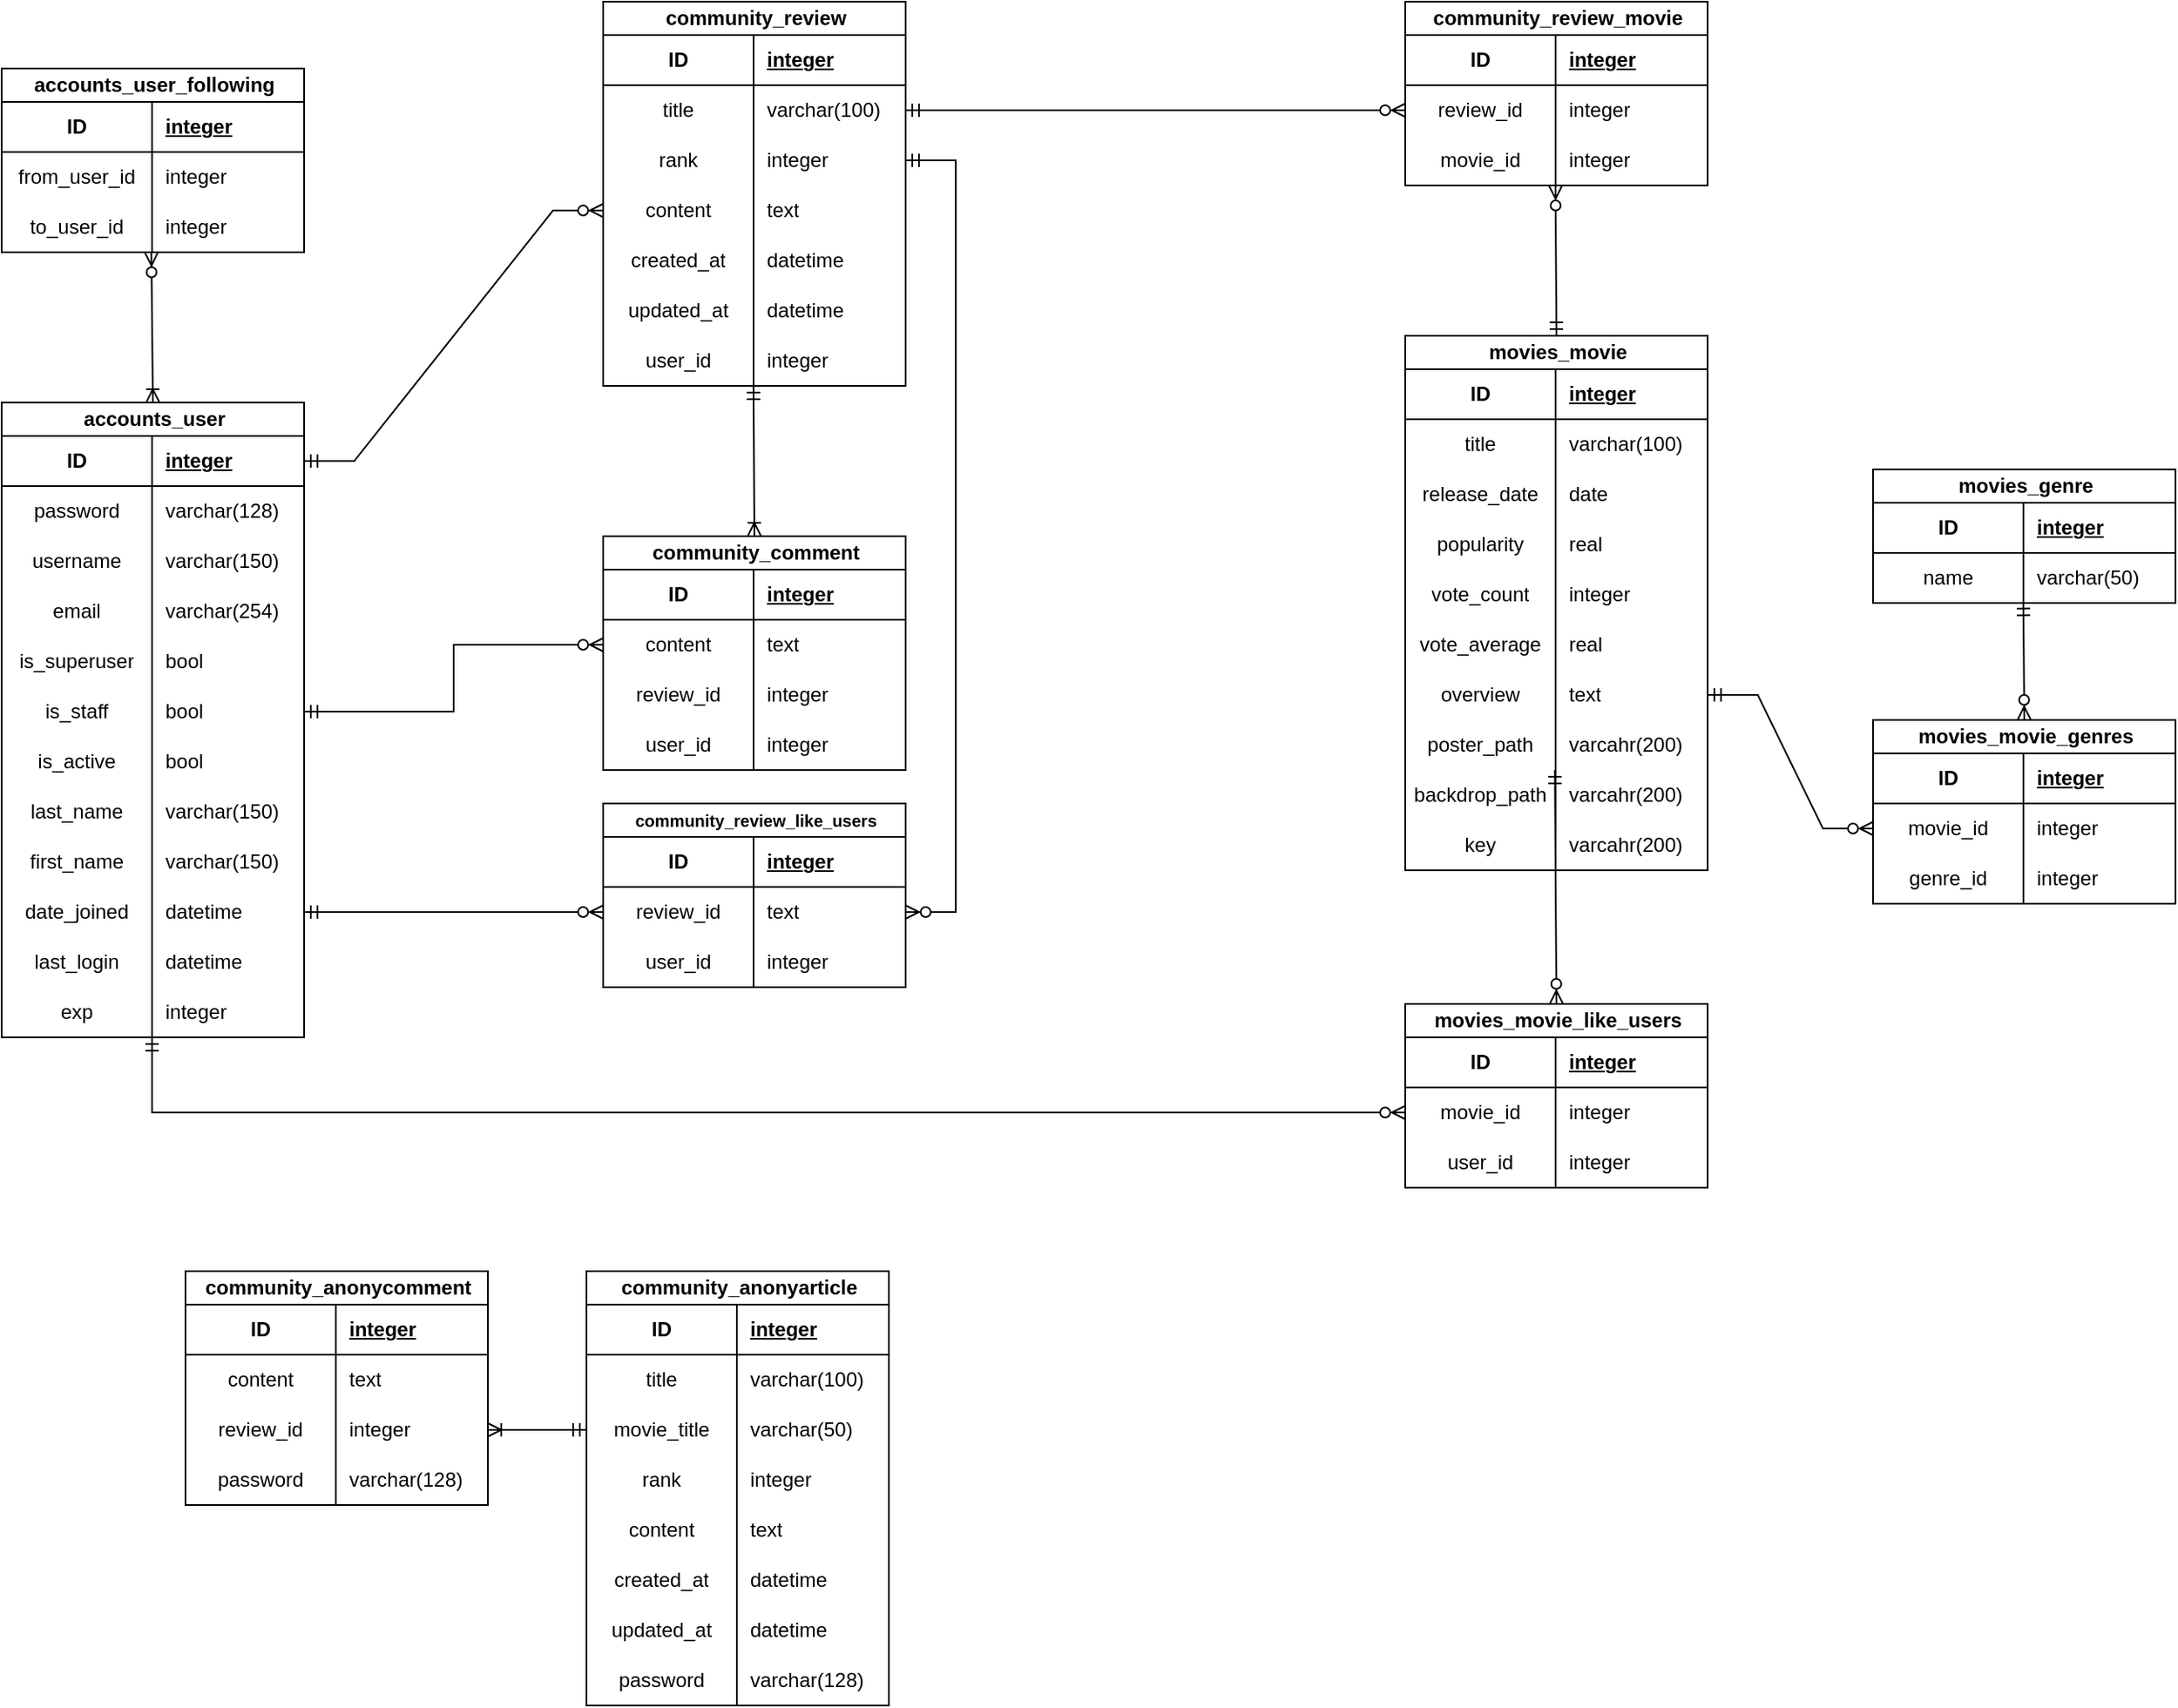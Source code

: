 <mxfile version="21.3.2" type="device">
  <diagram name="페이지-1" id="mOiXsp2BX7iz29eBeICs">
    <mxGraphModel dx="790" dy="1109" grid="1" gridSize="10" guides="1" tooltips="1" connect="0" arrows="0" fold="1" page="1" pageScale="1" pageWidth="827" pageHeight="1169" math="0" shadow="0">
      <root>
        <mxCell id="0" />
        <mxCell id="1" parent="0" />
        <mxCell id="yvWgfZ_4w0QeVZCLQScT-43" value="accounts_user" style="shape=table;startSize=20;container=1;collapsible=1;childLayout=tableLayout;fixedRows=1;rowLines=0;fontStyle=1;align=center;resizeLast=1;html=1;labelBackgroundColor=none;" parent="1" vertex="1">
          <mxGeometry x="40" y="280" width="181" height="380" as="geometry" />
        </mxCell>
        <mxCell id="yvWgfZ_4w0QeVZCLQScT-44" value="" style="shape=tableRow;horizontal=0;startSize=0;swimlaneHead=0;swimlaneBody=0;fillColor=none;collapsible=0;dropTarget=0;points=[[0,0.5],[1,0.5]];portConstraint=eastwest;top=0;left=0;right=0;bottom=1;labelBackgroundColor=none;" parent="yvWgfZ_4w0QeVZCLQScT-43" vertex="1">
          <mxGeometry y="20" width="181" height="30" as="geometry" />
        </mxCell>
        <mxCell id="yvWgfZ_4w0QeVZCLQScT-45" value="ID" style="shape=partialRectangle;connectable=0;fillColor=none;top=0;left=0;bottom=0;right=0;fontStyle=1;overflow=hidden;whiteSpace=wrap;html=1;labelBackgroundColor=none;" parent="yvWgfZ_4w0QeVZCLQScT-44" vertex="1">
          <mxGeometry width="90" height="30" as="geometry">
            <mxRectangle width="90" height="30" as="alternateBounds" />
          </mxGeometry>
        </mxCell>
        <mxCell id="yvWgfZ_4w0QeVZCLQScT-46" value="integer" style="shape=partialRectangle;connectable=0;fillColor=none;top=0;left=0;bottom=0;right=0;align=left;spacingLeft=6;fontStyle=5;overflow=hidden;whiteSpace=wrap;html=1;labelBackgroundColor=none;" parent="yvWgfZ_4w0QeVZCLQScT-44" vertex="1">
          <mxGeometry x="90" width="91" height="30" as="geometry">
            <mxRectangle width="91" height="30" as="alternateBounds" />
          </mxGeometry>
        </mxCell>
        <mxCell id="yvWgfZ_4w0QeVZCLQScT-47" value="" style="shape=tableRow;horizontal=0;startSize=0;swimlaneHead=0;swimlaneBody=0;fillColor=none;collapsible=0;dropTarget=0;points=[[0,0.5],[1,0.5]];portConstraint=eastwest;top=0;left=0;right=0;bottom=0;labelBackgroundColor=none;" parent="yvWgfZ_4w0QeVZCLQScT-43" vertex="1">
          <mxGeometry y="50" width="181" height="30" as="geometry" />
        </mxCell>
        <mxCell id="yvWgfZ_4w0QeVZCLQScT-48" value="password" style="shape=partialRectangle;connectable=0;fillColor=none;top=0;left=0;bottom=0;right=0;editable=1;overflow=hidden;whiteSpace=wrap;html=1;labelBackgroundColor=none;" parent="yvWgfZ_4w0QeVZCLQScT-47" vertex="1">
          <mxGeometry width="90" height="30" as="geometry">
            <mxRectangle width="90" height="30" as="alternateBounds" />
          </mxGeometry>
        </mxCell>
        <mxCell id="yvWgfZ_4w0QeVZCLQScT-49" value="varchar(128)" style="shape=partialRectangle;connectable=0;fillColor=none;top=0;left=0;bottom=0;right=0;align=left;spacingLeft=6;overflow=hidden;whiteSpace=wrap;html=1;labelBackgroundColor=none;" parent="yvWgfZ_4w0QeVZCLQScT-47" vertex="1">
          <mxGeometry x="90" width="91" height="30" as="geometry">
            <mxRectangle width="91" height="30" as="alternateBounds" />
          </mxGeometry>
        </mxCell>
        <mxCell id="yvWgfZ_4w0QeVZCLQScT-50" value="" style="shape=tableRow;horizontal=0;startSize=0;swimlaneHead=0;swimlaneBody=0;fillColor=none;collapsible=0;dropTarget=0;points=[[0,0.5],[1,0.5]];portConstraint=eastwest;top=0;left=0;right=0;bottom=0;labelBackgroundColor=none;" parent="yvWgfZ_4w0QeVZCLQScT-43" vertex="1">
          <mxGeometry y="80" width="181" height="30" as="geometry" />
        </mxCell>
        <mxCell id="yvWgfZ_4w0QeVZCLQScT-51" value="username" style="shape=partialRectangle;connectable=0;fillColor=none;top=0;left=0;bottom=0;right=0;editable=1;overflow=hidden;whiteSpace=wrap;html=1;labelBackgroundColor=none;" parent="yvWgfZ_4w0QeVZCLQScT-50" vertex="1">
          <mxGeometry width="90" height="30" as="geometry">
            <mxRectangle width="90" height="30" as="alternateBounds" />
          </mxGeometry>
        </mxCell>
        <mxCell id="yvWgfZ_4w0QeVZCLQScT-52" value="varchar(150)" style="shape=partialRectangle;connectable=0;fillColor=none;top=0;left=0;bottom=0;right=0;align=left;spacingLeft=6;overflow=hidden;whiteSpace=wrap;html=1;labelBackgroundColor=none;" parent="yvWgfZ_4w0QeVZCLQScT-50" vertex="1">
          <mxGeometry x="90" width="91" height="30" as="geometry">
            <mxRectangle width="91" height="30" as="alternateBounds" />
          </mxGeometry>
        </mxCell>
        <mxCell id="yvWgfZ_4w0QeVZCLQScT-53" value="" style="shape=tableRow;horizontal=0;startSize=0;swimlaneHead=0;swimlaneBody=0;fillColor=none;collapsible=0;dropTarget=0;points=[[0,0.5],[1,0.5]];portConstraint=eastwest;top=0;left=0;right=0;bottom=0;labelBackgroundColor=none;" parent="yvWgfZ_4w0QeVZCLQScT-43" vertex="1">
          <mxGeometry y="110" width="181" height="30" as="geometry" />
        </mxCell>
        <mxCell id="yvWgfZ_4w0QeVZCLQScT-54" value="email" style="shape=partialRectangle;connectable=0;fillColor=none;top=0;left=0;bottom=0;right=0;editable=1;overflow=hidden;whiteSpace=wrap;html=1;labelBackgroundColor=none;" parent="yvWgfZ_4w0QeVZCLQScT-53" vertex="1">
          <mxGeometry width="90" height="30" as="geometry">
            <mxRectangle width="90" height="30" as="alternateBounds" />
          </mxGeometry>
        </mxCell>
        <mxCell id="yvWgfZ_4w0QeVZCLQScT-55" value="varchar(254)" style="shape=partialRectangle;connectable=0;fillColor=none;top=0;left=0;bottom=0;right=0;align=left;spacingLeft=6;overflow=hidden;whiteSpace=wrap;html=1;labelBackgroundColor=none;" parent="yvWgfZ_4w0QeVZCLQScT-53" vertex="1">
          <mxGeometry x="90" width="91" height="30" as="geometry">
            <mxRectangle width="91" height="30" as="alternateBounds" />
          </mxGeometry>
        </mxCell>
        <mxCell id="ToT7O6n-L6Udz_j2shzI-75" value="" style="shape=tableRow;horizontal=0;startSize=0;swimlaneHead=0;swimlaneBody=0;fillColor=none;collapsible=0;dropTarget=0;points=[[0,0.5],[1,0.5]];portConstraint=eastwest;top=0;left=0;right=0;bottom=0;labelBackgroundColor=none;" parent="yvWgfZ_4w0QeVZCLQScT-43" vertex="1">
          <mxGeometry y="140" width="181" height="30" as="geometry" />
        </mxCell>
        <mxCell id="ToT7O6n-L6Udz_j2shzI-76" value="is_superuser" style="shape=partialRectangle;connectable=0;fillColor=none;top=0;left=0;bottom=0;right=0;editable=1;overflow=hidden;whiteSpace=wrap;html=1;labelBackgroundColor=none;" parent="ToT7O6n-L6Udz_j2shzI-75" vertex="1">
          <mxGeometry width="90" height="30" as="geometry">
            <mxRectangle width="90" height="30" as="alternateBounds" />
          </mxGeometry>
        </mxCell>
        <mxCell id="ToT7O6n-L6Udz_j2shzI-77" value="bool" style="shape=partialRectangle;connectable=0;fillColor=none;top=0;left=0;bottom=0;right=0;align=left;spacingLeft=6;overflow=hidden;whiteSpace=wrap;html=1;labelBackgroundColor=none;" parent="ToT7O6n-L6Udz_j2shzI-75" vertex="1">
          <mxGeometry x="90" width="91" height="30" as="geometry">
            <mxRectangle width="91" height="30" as="alternateBounds" />
          </mxGeometry>
        </mxCell>
        <mxCell id="ToT7O6n-L6Udz_j2shzI-78" value="" style="shape=tableRow;horizontal=0;startSize=0;swimlaneHead=0;swimlaneBody=0;fillColor=none;collapsible=0;dropTarget=0;points=[[0,0.5],[1,0.5]];portConstraint=eastwest;top=0;left=0;right=0;bottom=0;labelBackgroundColor=none;" parent="yvWgfZ_4w0QeVZCLQScT-43" vertex="1">
          <mxGeometry y="170" width="181" height="30" as="geometry" />
        </mxCell>
        <mxCell id="ToT7O6n-L6Udz_j2shzI-79" value="is_staff" style="shape=partialRectangle;connectable=0;fillColor=none;top=0;left=0;bottom=0;right=0;editable=1;overflow=hidden;whiteSpace=wrap;html=1;labelBackgroundColor=none;" parent="ToT7O6n-L6Udz_j2shzI-78" vertex="1">
          <mxGeometry width="90" height="30" as="geometry">
            <mxRectangle width="90" height="30" as="alternateBounds" />
          </mxGeometry>
        </mxCell>
        <mxCell id="ToT7O6n-L6Udz_j2shzI-80" value="bool" style="shape=partialRectangle;connectable=0;fillColor=none;top=0;left=0;bottom=0;right=0;align=left;spacingLeft=6;overflow=hidden;whiteSpace=wrap;html=1;labelBackgroundColor=none;" parent="ToT7O6n-L6Udz_j2shzI-78" vertex="1">
          <mxGeometry x="90" width="91" height="30" as="geometry">
            <mxRectangle width="91" height="30" as="alternateBounds" />
          </mxGeometry>
        </mxCell>
        <mxCell id="ToT7O6n-L6Udz_j2shzI-81" value="" style="shape=tableRow;horizontal=0;startSize=0;swimlaneHead=0;swimlaneBody=0;fillColor=none;collapsible=0;dropTarget=0;points=[[0,0.5],[1,0.5]];portConstraint=eastwest;top=0;left=0;right=0;bottom=0;labelBackgroundColor=none;" parent="yvWgfZ_4w0QeVZCLQScT-43" vertex="1">
          <mxGeometry y="200" width="181" height="30" as="geometry" />
        </mxCell>
        <mxCell id="ToT7O6n-L6Udz_j2shzI-82" value="is_active" style="shape=partialRectangle;connectable=0;fillColor=none;top=0;left=0;bottom=0;right=0;editable=1;overflow=hidden;whiteSpace=wrap;html=1;labelBackgroundColor=none;" parent="ToT7O6n-L6Udz_j2shzI-81" vertex="1">
          <mxGeometry width="90" height="30" as="geometry">
            <mxRectangle width="90" height="30" as="alternateBounds" />
          </mxGeometry>
        </mxCell>
        <mxCell id="ToT7O6n-L6Udz_j2shzI-83" value="bool" style="shape=partialRectangle;connectable=0;fillColor=none;top=0;left=0;bottom=0;right=0;align=left;spacingLeft=6;overflow=hidden;whiteSpace=wrap;html=1;labelBackgroundColor=none;" parent="ToT7O6n-L6Udz_j2shzI-81" vertex="1">
          <mxGeometry x="90" width="91" height="30" as="geometry">
            <mxRectangle width="91" height="30" as="alternateBounds" />
          </mxGeometry>
        </mxCell>
        <mxCell id="ToT7O6n-L6Udz_j2shzI-84" value="" style="shape=tableRow;horizontal=0;startSize=0;swimlaneHead=0;swimlaneBody=0;fillColor=none;collapsible=0;dropTarget=0;points=[[0,0.5],[1,0.5]];portConstraint=eastwest;top=0;left=0;right=0;bottom=0;labelBackgroundColor=none;" parent="yvWgfZ_4w0QeVZCLQScT-43" vertex="1">
          <mxGeometry y="230" width="181" height="30" as="geometry" />
        </mxCell>
        <mxCell id="ToT7O6n-L6Udz_j2shzI-85" value="last_name" style="shape=partialRectangle;connectable=0;fillColor=none;top=0;left=0;bottom=0;right=0;editable=1;overflow=hidden;whiteSpace=wrap;html=1;labelBackgroundColor=none;" parent="ToT7O6n-L6Udz_j2shzI-84" vertex="1">
          <mxGeometry width="90" height="30" as="geometry">
            <mxRectangle width="90" height="30" as="alternateBounds" />
          </mxGeometry>
        </mxCell>
        <mxCell id="ToT7O6n-L6Udz_j2shzI-86" value="varchar(150)" style="shape=partialRectangle;connectable=0;fillColor=none;top=0;left=0;bottom=0;right=0;align=left;spacingLeft=6;overflow=hidden;whiteSpace=wrap;html=1;labelBackgroundColor=none;" parent="ToT7O6n-L6Udz_j2shzI-84" vertex="1">
          <mxGeometry x="90" width="91" height="30" as="geometry">
            <mxRectangle width="91" height="30" as="alternateBounds" />
          </mxGeometry>
        </mxCell>
        <mxCell id="ToT7O6n-L6Udz_j2shzI-87" value="" style="shape=tableRow;horizontal=0;startSize=0;swimlaneHead=0;swimlaneBody=0;fillColor=none;collapsible=0;dropTarget=0;points=[[0,0.5],[1,0.5]];portConstraint=eastwest;top=0;left=0;right=0;bottom=0;labelBackgroundColor=none;" parent="yvWgfZ_4w0QeVZCLQScT-43" vertex="1">
          <mxGeometry y="260" width="181" height="30" as="geometry" />
        </mxCell>
        <mxCell id="ToT7O6n-L6Udz_j2shzI-88" value="first_name" style="shape=partialRectangle;connectable=0;fillColor=none;top=0;left=0;bottom=0;right=0;editable=1;overflow=hidden;whiteSpace=wrap;html=1;labelBackgroundColor=none;" parent="ToT7O6n-L6Udz_j2shzI-87" vertex="1">
          <mxGeometry width="90" height="30" as="geometry">
            <mxRectangle width="90" height="30" as="alternateBounds" />
          </mxGeometry>
        </mxCell>
        <mxCell id="ToT7O6n-L6Udz_j2shzI-89" value="varchar(150)" style="shape=partialRectangle;connectable=0;fillColor=none;top=0;left=0;bottom=0;right=0;align=left;spacingLeft=6;overflow=hidden;whiteSpace=wrap;html=1;labelBackgroundColor=none;" parent="ToT7O6n-L6Udz_j2shzI-87" vertex="1">
          <mxGeometry x="90" width="91" height="30" as="geometry">
            <mxRectangle width="91" height="30" as="alternateBounds" />
          </mxGeometry>
        </mxCell>
        <mxCell id="ToT7O6n-L6Udz_j2shzI-90" value="" style="shape=tableRow;horizontal=0;startSize=0;swimlaneHead=0;swimlaneBody=0;fillColor=none;collapsible=0;dropTarget=0;points=[[0,0.5],[1,0.5]];portConstraint=eastwest;top=0;left=0;right=0;bottom=0;labelBackgroundColor=none;" parent="yvWgfZ_4w0QeVZCLQScT-43" vertex="1">
          <mxGeometry y="290" width="181" height="30" as="geometry" />
        </mxCell>
        <mxCell id="ToT7O6n-L6Udz_j2shzI-91" value="date_joined" style="shape=partialRectangle;connectable=0;fillColor=none;top=0;left=0;bottom=0;right=0;editable=1;overflow=hidden;whiteSpace=wrap;html=1;labelBackgroundColor=none;" parent="ToT7O6n-L6Udz_j2shzI-90" vertex="1">
          <mxGeometry width="90" height="30" as="geometry">
            <mxRectangle width="90" height="30" as="alternateBounds" />
          </mxGeometry>
        </mxCell>
        <mxCell id="ToT7O6n-L6Udz_j2shzI-92" value="datetime" style="shape=partialRectangle;connectable=0;fillColor=none;top=0;left=0;bottom=0;right=0;align=left;spacingLeft=6;overflow=hidden;whiteSpace=wrap;html=1;labelBackgroundColor=none;" parent="ToT7O6n-L6Udz_j2shzI-90" vertex="1">
          <mxGeometry x="90" width="91" height="30" as="geometry">
            <mxRectangle width="91" height="30" as="alternateBounds" />
          </mxGeometry>
        </mxCell>
        <mxCell id="ToT7O6n-L6Udz_j2shzI-93" value="" style="shape=tableRow;horizontal=0;startSize=0;swimlaneHead=0;swimlaneBody=0;fillColor=none;collapsible=0;dropTarget=0;points=[[0,0.5],[1,0.5]];portConstraint=eastwest;top=0;left=0;right=0;bottom=0;labelBackgroundColor=none;" parent="yvWgfZ_4w0QeVZCLQScT-43" vertex="1">
          <mxGeometry y="320" width="181" height="30" as="geometry" />
        </mxCell>
        <mxCell id="ToT7O6n-L6Udz_j2shzI-94" value="last_login" style="shape=partialRectangle;connectable=0;fillColor=none;top=0;left=0;bottom=0;right=0;editable=1;overflow=hidden;whiteSpace=wrap;html=1;labelBackgroundColor=none;" parent="ToT7O6n-L6Udz_j2shzI-93" vertex="1">
          <mxGeometry width="90" height="30" as="geometry">
            <mxRectangle width="90" height="30" as="alternateBounds" />
          </mxGeometry>
        </mxCell>
        <mxCell id="ToT7O6n-L6Udz_j2shzI-95" value="datetime" style="shape=partialRectangle;connectable=0;fillColor=none;top=0;left=0;bottom=0;right=0;align=left;spacingLeft=6;overflow=hidden;whiteSpace=wrap;html=1;labelBackgroundColor=none;" parent="ToT7O6n-L6Udz_j2shzI-93" vertex="1">
          <mxGeometry x="90" width="91" height="30" as="geometry">
            <mxRectangle width="91" height="30" as="alternateBounds" />
          </mxGeometry>
        </mxCell>
        <mxCell id="vf8U06AA0BXKT21pchPP-1" value="" style="shape=tableRow;horizontal=0;startSize=0;swimlaneHead=0;swimlaneBody=0;fillColor=none;collapsible=0;dropTarget=0;points=[[0,0.5],[1,0.5]];portConstraint=eastwest;top=0;left=0;right=0;bottom=0;labelBackgroundColor=none;" parent="yvWgfZ_4w0QeVZCLQScT-43" vertex="1">
          <mxGeometry y="350" width="181" height="30" as="geometry" />
        </mxCell>
        <mxCell id="vf8U06AA0BXKT21pchPP-2" value="exp" style="shape=partialRectangle;connectable=0;fillColor=none;top=0;left=0;bottom=0;right=0;editable=1;overflow=hidden;whiteSpace=wrap;html=1;labelBackgroundColor=none;" parent="vf8U06AA0BXKT21pchPP-1" vertex="1">
          <mxGeometry width="90" height="30" as="geometry">
            <mxRectangle width="90" height="30" as="alternateBounds" />
          </mxGeometry>
        </mxCell>
        <mxCell id="vf8U06AA0BXKT21pchPP-3" value="integer" style="shape=partialRectangle;connectable=0;fillColor=none;top=0;left=0;bottom=0;right=0;align=left;spacingLeft=6;overflow=hidden;whiteSpace=wrap;html=1;labelBackgroundColor=none;" parent="vf8U06AA0BXKT21pchPP-1" vertex="1">
          <mxGeometry x="90" width="91" height="30" as="geometry">
            <mxRectangle width="91" height="30" as="alternateBounds" />
          </mxGeometry>
        </mxCell>
        <mxCell id="ToT7O6n-L6Udz_j2shzI-96" value="movies_movie" style="shape=table;startSize=20;container=1;collapsible=1;childLayout=tableLayout;fixedRows=1;rowLines=0;fontStyle=1;align=center;resizeLast=1;html=1;labelBackgroundColor=none;" parent="1" vertex="1">
          <mxGeometry x="880" y="240" width="181" height="320" as="geometry" />
        </mxCell>
        <mxCell id="ToT7O6n-L6Udz_j2shzI-97" value="" style="shape=tableRow;horizontal=0;startSize=0;swimlaneHead=0;swimlaneBody=0;fillColor=none;collapsible=0;dropTarget=0;points=[[0,0.5],[1,0.5]];portConstraint=eastwest;top=0;left=0;right=0;bottom=1;labelBackgroundColor=none;" parent="ToT7O6n-L6Udz_j2shzI-96" vertex="1">
          <mxGeometry y="20" width="181" height="30" as="geometry" />
        </mxCell>
        <mxCell id="ToT7O6n-L6Udz_j2shzI-98" value="ID" style="shape=partialRectangle;connectable=0;fillColor=none;top=0;left=0;bottom=0;right=0;fontStyle=1;overflow=hidden;whiteSpace=wrap;html=1;labelBackgroundColor=none;" parent="ToT7O6n-L6Udz_j2shzI-97" vertex="1">
          <mxGeometry width="90" height="30" as="geometry">
            <mxRectangle width="90" height="30" as="alternateBounds" />
          </mxGeometry>
        </mxCell>
        <mxCell id="ToT7O6n-L6Udz_j2shzI-99" value="integer" style="shape=partialRectangle;connectable=0;fillColor=none;top=0;left=0;bottom=0;right=0;align=left;spacingLeft=6;fontStyle=5;overflow=hidden;whiteSpace=wrap;html=1;labelBackgroundColor=none;" parent="ToT7O6n-L6Udz_j2shzI-97" vertex="1">
          <mxGeometry x="90" width="91" height="30" as="geometry">
            <mxRectangle width="91" height="30" as="alternateBounds" />
          </mxGeometry>
        </mxCell>
        <mxCell id="ToT7O6n-L6Udz_j2shzI-100" value="" style="shape=tableRow;horizontal=0;startSize=0;swimlaneHead=0;swimlaneBody=0;fillColor=none;collapsible=0;dropTarget=0;points=[[0,0.5],[1,0.5]];portConstraint=eastwest;top=0;left=0;right=0;bottom=0;labelBackgroundColor=none;" parent="ToT7O6n-L6Udz_j2shzI-96" vertex="1">
          <mxGeometry y="50" width="181" height="30" as="geometry" />
        </mxCell>
        <mxCell id="ToT7O6n-L6Udz_j2shzI-101" value="title" style="shape=partialRectangle;connectable=0;fillColor=none;top=0;left=0;bottom=0;right=0;editable=1;overflow=hidden;whiteSpace=wrap;html=1;labelBackgroundColor=none;" parent="ToT7O6n-L6Udz_j2shzI-100" vertex="1">
          <mxGeometry width="90" height="30" as="geometry">
            <mxRectangle width="90" height="30" as="alternateBounds" />
          </mxGeometry>
        </mxCell>
        <mxCell id="ToT7O6n-L6Udz_j2shzI-102" value="varchar(100)" style="shape=partialRectangle;connectable=0;fillColor=none;top=0;left=0;bottom=0;right=0;align=left;spacingLeft=6;overflow=hidden;whiteSpace=wrap;html=1;labelBackgroundColor=none;" parent="ToT7O6n-L6Udz_j2shzI-100" vertex="1">
          <mxGeometry x="90" width="91" height="30" as="geometry">
            <mxRectangle width="91" height="30" as="alternateBounds" />
          </mxGeometry>
        </mxCell>
        <mxCell id="ToT7O6n-L6Udz_j2shzI-103" value="" style="shape=tableRow;horizontal=0;startSize=0;swimlaneHead=0;swimlaneBody=0;fillColor=none;collapsible=0;dropTarget=0;points=[[0,0.5],[1,0.5]];portConstraint=eastwest;top=0;left=0;right=0;bottom=0;labelBackgroundColor=none;" parent="ToT7O6n-L6Udz_j2shzI-96" vertex="1">
          <mxGeometry y="80" width="181" height="30" as="geometry" />
        </mxCell>
        <mxCell id="ToT7O6n-L6Udz_j2shzI-104" value="release_date" style="shape=partialRectangle;connectable=0;fillColor=none;top=0;left=0;bottom=0;right=0;editable=1;overflow=hidden;whiteSpace=wrap;html=1;labelBackgroundColor=none;" parent="ToT7O6n-L6Udz_j2shzI-103" vertex="1">
          <mxGeometry width="90" height="30" as="geometry">
            <mxRectangle width="90" height="30" as="alternateBounds" />
          </mxGeometry>
        </mxCell>
        <mxCell id="ToT7O6n-L6Udz_j2shzI-105" value="date" style="shape=partialRectangle;connectable=0;fillColor=none;top=0;left=0;bottom=0;right=0;align=left;spacingLeft=6;overflow=hidden;whiteSpace=wrap;html=1;labelBackgroundColor=none;" parent="ToT7O6n-L6Udz_j2shzI-103" vertex="1">
          <mxGeometry x="90" width="91" height="30" as="geometry">
            <mxRectangle width="91" height="30" as="alternateBounds" />
          </mxGeometry>
        </mxCell>
        <mxCell id="ToT7O6n-L6Udz_j2shzI-106" value="" style="shape=tableRow;horizontal=0;startSize=0;swimlaneHead=0;swimlaneBody=0;fillColor=none;collapsible=0;dropTarget=0;points=[[0,0.5],[1,0.5]];portConstraint=eastwest;top=0;left=0;right=0;bottom=0;labelBackgroundColor=none;" parent="ToT7O6n-L6Udz_j2shzI-96" vertex="1">
          <mxGeometry y="110" width="181" height="30" as="geometry" />
        </mxCell>
        <mxCell id="ToT7O6n-L6Udz_j2shzI-107" value="popularity" style="shape=partialRectangle;connectable=0;fillColor=none;top=0;left=0;bottom=0;right=0;editable=1;overflow=hidden;whiteSpace=wrap;html=1;labelBackgroundColor=none;" parent="ToT7O6n-L6Udz_j2shzI-106" vertex="1">
          <mxGeometry width="90" height="30" as="geometry">
            <mxRectangle width="90" height="30" as="alternateBounds" />
          </mxGeometry>
        </mxCell>
        <mxCell id="ToT7O6n-L6Udz_j2shzI-108" value="real" style="shape=partialRectangle;connectable=0;fillColor=none;top=0;left=0;bottom=0;right=0;align=left;spacingLeft=6;overflow=hidden;whiteSpace=wrap;html=1;labelBackgroundColor=none;" parent="ToT7O6n-L6Udz_j2shzI-106" vertex="1">
          <mxGeometry x="90" width="91" height="30" as="geometry">
            <mxRectangle width="91" height="30" as="alternateBounds" />
          </mxGeometry>
        </mxCell>
        <mxCell id="ToT7O6n-L6Udz_j2shzI-130" value="" style="shape=tableRow;horizontal=0;startSize=0;swimlaneHead=0;swimlaneBody=0;fillColor=none;collapsible=0;dropTarget=0;points=[[0,0.5],[1,0.5]];portConstraint=eastwest;top=0;left=0;right=0;bottom=0;labelBackgroundColor=none;" parent="ToT7O6n-L6Udz_j2shzI-96" vertex="1">
          <mxGeometry y="140" width="181" height="30" as="geometry" />
        </mxCell>
        <mxCell id="ToT7O6n-L6Udz_j2shzI-131" value="vote_count" style="shape=partialRectangle;connectable=0;fillColor=none;top=0;left=0;bottom=0;right=0;editable=1;overflow=hidden;whiteSpace=wrap;html=1;labelBackgroundColor=none;" parent="ToT7O6n-L6Udz_j2shzI-130" vertex="1">
          <mxGeometry width="90" height="30" as="geometry">
            <mxRectangle width="90" height="30" as="alternateBounds" />
          </mxGeometry>
        </mxCell>
        <mxCell id="ToT7O6n-L6Udz_j2shzI-132" value="integer" style="shape=partialRectangle;connectable=0;fillColor=none;top=0;left=0;bottom=0;right=0;align=left;spacingLeft=6;overflow=hidden;whiteSpace=wrap;html=1;labelBackgroundColor=none;" parent="ToT7O6n-L6Udz_j2shzI-130" vertex="1">
          <mxGeometry x="90" width="91" height="30" as="geometry">
            <mxRectangle width="91" height="30" as="alternateBounds" />
          </mxGeometry>
        </mxCell>
        <mxCell id="ToT7O6n-L6Udz_j2shzI-133" value="" style="shape=tableRow;horizontal=0;startSize=0;swimlaneHead=0;swimlaneBody=0;fillColor=none;collapsible=0;dropTarget=0;points=[[0,0.5],[1,0.5]];portConstraint=eastwest;top=0;left=0;right=0;bottom=0;labelBackgroundColor=none;" parent="ToT7O6n-L6Udz_j2shzI-96" vertex="1">
          <mxGeometry y="170" width="181" height="30" as="geometry" />
        </mxCell>
        <mxCell id="ToT7O6n-L6Udz_j2shzI-134" value="vote_average" style="shape=partialRectangle;connectable=0;fillColor=none;top=0;left=0;bottom=0;right=0;editable=1;overflow=hidden;whiteSpace=wrap;html=1;labelBackgroundColor=none;" parent="ToT7O6n-L6Udz_j2shzI-133" vertex="1">
          <mxGeometry width="90" height="30" as="geometry">
            <mxRectangle width="90" height="30" as="alternateBounds" />
          </mxGeometry>
        </mxCell>
        <mxCell id="ToT7O6n-L6Udz_j2shzI-135" value="real" style="shape=partialRectangle;connectable=0;fillColor=none;top=0;left=0;bottom=0;right=0;align=left;spacingLeft=6;overflow=hidden;whiteSpace=wrap;html=1;labelBackgroundColor=none;" parent="ToT7O6n-L6Udz_j2shzI-133" vertex="1">
          <mxGeometry x="90" width="91" height="30" as="geometry">
            <mxRectangle width="91" height="30" as="alternateBounds" />
          </mxGeometry>
        </mxCell>
        <mxCell id="ToT7O6n-L6Udz_j2shzI-136" value="" style="shape=tableRow;horizontal=0;startSize=0;swimlaneHead=0;swimlaneBody=0;fillColor=none;collapsible=0;dropTarget=0;points=[[0,0.5],[1,0.5]];portConstraint=eastwest;top=0;left=0;right=0;bottom=0;labelBackgroundColor=none;" parent="ToT7O6n-L6Udz_j2shzI-96" vertex="1">
          <mxGeometry y="200" width="181" height="30" as="geometry" />
        </mxCell>
        <mxCell id="ToT7O6n-L6Udz_j2shzI-137" value="overview" style="shape=partialRectangle;connectable=0;fillColor=none;top=0;left=0;bottom=0;right=0;editable=1;overflow=hidden;whiteSpace=wrap;html=1;labelBackgroundColor=none;" parent="ToT7O6n-L6Udz_j2shzI-136" vertex="1">
          <mxGeometry width="90" height="30" as="geometry">
            <mxRectangle width="90" height="30" as="alternateBounds" />
          </mxGeometry>
        </mxCell>
        <mxCell id="ToT7O6n-L6Udz_j2shzI-138" value="text" style="shape=partialRectangle;connectable=0;fillColor=none;top=0;left=0;bottom=0;right=0;align=left;spacingLeft=6;overflow=hidden;whiteSpace=wrap;html=1;labelBackgroundColor=none;" parent="ToT7O6n-L6Udz_j2shzI-136" vertex="1">
          <mxGeometry x="90" width="91" height="30" as="geometry">
            <mxRectangle width="91" height="30" as="alternateBounds" />
          </mxGeometry>
        </mxCell>
        <mxCell id="ToT7O6n-L6Udz_j2shzI-139" value="" style="shape=tableRow;horizontal=0;startSize=0;swimlaneHead=0;swimlaneBody=0;fillColor=none;collapsible=0;dropTarget=0;points=[[0,0.5],[1,0.5]];portConstraint=eastwest;top=0;left=0;right=0;bottom=0;labelBackgroundColor=none;" parent="ToT7O6n-L6Udz_j2shzI-96" vertex="1">
          <mxGeometry y="230" width="181" height="30" as="geometry" />
        </mxCell>
        <mxCell id="ToT7O6n-L6Udz_j2shzI-140" value="poster_path" style="shape=partialRectangle;connectable=0;fillColor=none;top=0;left=0;bottom=0;right=0;editable=1;overflow=hidden;whiteSpace=wrap;html=1;labelBackgroundColor=none;" parent="ToT7O6n-L6Udz_j2shzI-139" vertex="1">
          <mxGeometry width="90" height="30" as="geometry">
            <mxRectangle width="90" height="30" as="alternateBounds" />
          </mxGeometry>
        </mxCell>
        <mxCell id="ToT7O6n-L6Udz_j2shzI-141" value="varcahr(200)" style="shape=partialRectangle;connectable=0;fillColor=none;top=0;left=0;bottom=0;right=0;align=left;spacingLeft=6;overflow=hidden;whiteSpace=wrap;html=1;labelBackgroundColor=none;" parent="ToT7O6n-L6Udz_j2shzI-139" vertex="1">
          <mxGeometry x="90" width="91" height="30" as="geometry">
            <mxRectangle width="91" height="30" as="alternateBounds" />
          </mxGeometry>
        </mxCell>
        <mxCell id="my0IeNpbBxoe7-qPcJ9k-1" value="" style="shape=tableRow;horizontal=0;startSize=0;swimlaneHead=0;swimlaneBody=0;fillColor=none;collapsible=0;dropTarget=0;points=[[0,0.5],[1,0.5]];portConstraint=eastwest;top=0;left=0;right=0;bottom=0;labelBackgroundColor=none;" parent="ToT7O6n-L6Udz_j2shzI-96" vertex="1">
          <mxGeometry y="260" width="181" height="30" as="geometry" />
        </mxCell>
        <mxCell id="my0IeNpbBxoe7-qPcJ9k-2" value="backdrop_path" style="shape=partialRectangle;connectable=0;fillColor=none;top=0;left=0;bottom=0;right=0;editable=1;overflow=hidden;whiteSpace=wrap;html=1;labelBackgroundColor=none;" parent="my0IeNpbBxoe7-qPcJ9k-1" vertex="1">
          <mxGeometry width="90" height="30" as="geometry">
            <mxRectangle width="90" height="30" as="alternateBounds" />
          </mxGeometry>
        </mxCell>
        <mxCell id="my0IeNpbBxoe7-qPcJ9k-3" value="varcahr(200)" style="shape=partialRectangle;connectable=0;fillColor=none;top=0;left=0;bottom=0;right=0;align=left;spacingLeft=6;overflow=hidden;whiteSpace=wrap;html=1;labelBackgroundColor=none;" parent="my0IeNpbBxoe7-qPcJ9k-1" vertex="1">
          <mxGeometry x="90" width="91" height="30" as="geometry">
            <mxRectangle width="91" height="30" as="alternateBounds" />
          </mxGeometry>
        </mxCell>
        <mxCell id="wutBQfBY7CloLgWuMxNL-1" value="" style="shape=tableRow;horizontal=0;startSize=0;swimlaneHead=0;swimlaneBody=0;fillColor=none;collapsible=0;dropTarget=0;points=[[0,0.5],[1,0.5]];portConstraint=eastwest;top=0;left=0;right=0;bottom=0;labelBackgroundColor=none;" vertex="1" parent="ToT7O6n-L6Udz_j2shzI-96">
          <mxGeometry y="290" width="181" height="30" as="geometry" />
        </mxCell>
        <mxCell id="wutBQfBY7CloLgWuMxNL-2" value="key" style="shape=partialRectangle;connectable=0;fillColor=none;top=0;left=0;bottom=0;right=0;editable=1;overflow=hidden;whiteSpace=wrap;html=1;labelBackgroundColor=none;" vertex="1" parent="wutBQfBY7CloLgWuMxNL-1">
          <mxGeometry width="90" height="30" as="geometry">
            <mxRectangle width="90" height="30" as="alternateBounds" />
          </mxGeometry>
        </mxCell>
        <mxCell id="wutBQfBY7CloLgWuMxNL-3" value="varcahr(200)" style="shape=partialRectangle;connectable=0;fillColor=none;top=0;left=0;bottom=0;right=0;align=left;spacingLeft=6;overflow=hidden;whiteSpace=wrap;html=1;labelBackgroundColor=none;" vertex="1" parent="wutBQfBY7CloLgWuMxNL-1">
          <mxGeometry x="90" width="91" height="30" as="geometry">
            <mxRectangle width="91" height="30" as="alternateBounds" />
          </mxGeometry>
        </mxCell>
        <mxCell id="ToT7O6n-L6Udz_j2shzI-145" value="community_review" style="shape=table;startSize=20;container=1;collapsible=1;childLayout=tableLayout;fixedRows=1;rowLines=0;fontStyle=1;align=center;resizeLast=1;html=1;labelBackgroundColor=none;" parent="1" vertex="1">
          <mxGeometry x="400" y="40" width="181" height="230" as="geometry" />
        </mxCell>
        <mxCell id="ToT7O6n-L6Udz_j2shzI-146" value="" style="shape=tableRow;horizontal=0;startSize=0;swimlaneHead=0;swimlaneBody=0;fillColor=none;collapsible=0;dropTarget=0;points=[[0,0.5],[1,0.5]];portConstraint=eastwest;top=0;left=0;right=0;bottom=1;labelBackgroundColor=none;" parent="ToT7O6n-L6Udz_j2shzI-145" vertex="1">
          <mxGeometry y="20" width="181" height="30" as="geometry" />
        </mxCell>
        <mxCell id="ToT7O6n-L6Udz_j2shzI-147" value="ID" style="shape=partialRectangle;connectable=0;fillColor=none;top=0;left=0;bottom=0;right=0;fontStyle=1;overflow=hidden;whiteSpace=wrap;html=1;labelBackgroundColor=none;" parent="ToT7O6n-L6Udz_j2shzI-146" vertex="1">
          <mxGeometry width="90" height="30" as="geometry">
            <mxRectangle width="90" height="30" as="alternateBounds" />
          </mxGeometry>
        </mxCell>
        <mxCell id="ToT7O6n-L6Udz_j2shzI-148" value="integer" style="shape=partialRectangle;connectable=0;fillColor=none;top=0;left=0;bottom=0;right=0;align=left;spacingLeft=6;fontStyle=5;overflow=hidden;whiteSpace=wrap;html=1;labelBackgroundColor=none;" parent="ToT7O6n-L6Udz_j2shzI-146" vertex="1">
          <mxGeometry x="90" width="91" height="30" as="geometry">
            <mxRectangle width="91" height="30" as="alternateBounds" />
          </mxGeometry>
        </mxCell>
        <mxCell id="ToT7O6n-L6Udz_j2shzI-149" value="" style="shape=tableRow;horizontal=0;startSize=0;swimlaneHead=0;swimlaneBody=0;fillColor=none;collapsible=0;dropTarget=0;points=[[0,0.5],[1,0.5]];portConstraint=eastwest;top=0;left=0;right=0;bottom=0;labelBackgroundColor=none;" parent="ToT7O6n-L6Udz_j2shzI-145" vertex="1">
          <mxGeometry y="50" width="181" height="30" as="geometry" />
        </mxCell>
        <mxCell id="ToT7O6n-L6Udz_j2shzI-150" value="title" style="shape=partialRectangle;connectable=0;fillColor=none;top=0;left=0;bottom=0;right=0;editable=1;overflow=hidden;whiteSpace=wrap;html=1;labelBackgroundColor=none;" parent="ToT7O6n-L6Udz_j2shzI-149" vertex="1">
          <mxGeometry width="90" height="30" as="geometry">
            <mxRectangle width="90" height="30" as="alternateBounds" />
          </mxGeometry>
        </mxCell>
        <mxCell id="ToT7O6n-L6Udz_j2shzI-151" value="varchar(100)" style="shape=partialRectangle;connectable=0;fillColor=none;top=0;left=0;bottom=0;right=0;align=left;spacingLeft=6;overflow=hidden;whiteSpace=wrap;html=1;labelBackgroundColor=none;" parent="ToT7O6n-L6Udz_j2shzI-149" vertex="1">
          <mxGeometry x="90" width="91" height="30" as="geometry">
            <mxRectangle width="91" height="30" as="alternateBounds" />
          </mxGeometry>
        </mxCell>
        <mxCell id="ToT7O6n-L6Udz_j2shzI-155" value="" style="shape=tableRow;horizontal=0;startSize=0;swimlaneHead=0;swimlaneBody=0;fillColor=none;collapsible=0;dropTarget=0;points=[[0,0.5],[1,0.5]];portConstraint=eastwest;top=0;left=0;right=0;bottom=0;labelBackgroundColor=none;" parent="ToT7O6n-L6Udz_j2shzI-145" vertex="1">
          <mxGeometry y="80" width="181" height="30" as="geometry" />
        </mxCell>
        <mxCell id="ToT7O6n-L6Udz_j2shzI-156" value="rank" style="shape=partialRectangle;connectable=0;fillColor=none;top=0;left=0;bottom=0;right=0;editable=1;overflow=hidden;whiteSpace=wrap;html=1;labelBackgroundColor=none;" parent="ToT7O6n-L6Udz_j2shzI-155" vertex="1">
          <mxGeometry width="90" height="30" as="geometry">
            <mxRectangle width="90" height="30" as="alternateBounds" />
          </mxGeometry>
        </mxCell>
        <mxCell id="ToT7O6n-L6Udz_j2shzI-157" value="integer" style="shape=partialRectangle;connectable=0;fillColor=none;top=0;left=0;bottom=0;right=0;align=left;spacingLeft=6;overflow=hidden;whiteSpace=wrap;html=1;labelBackgroundColor=none;" parent="ToT7O6n-L6Udz_j2shzI-155" vertex="1">
          <mxGeometry x="90" width="91" height="30" as="geometry">
            <mxRectangle width="91" height="30" as="alternateBounds" />
          </mxGeometry>
        </mxCell>
        <mxCell id="ToT7O6n-L6Udz_j2shzI-158" value="" style="shape=tableRow;horizontal=0;startSize=0;swimlaneHead=0;swimlaneBody=0;fillColor=none;collapsible=0;dropTarget=0;points=[[0,0.5],[1,0.5]];portConstraint=eastwest;top=0;left=0;right=0;bottom=0;labelBackgroundColor=none;" parent="ToT7O6n-L6Udz_j2shzI-145" vertex="1">
          <mxGeometry y="110" width="181" height="30" as="geometry" />
        </mxCell>
        <mxCell id="ToT7O6n-L6Udz_j2shzI-159" value="content" style="shape=partialRectangle;connectable=0;fillColor=none;top=0;left=0;bottom=0;right=0;editable=1;overflow=hidden;whiteSpace=wrap;html=1;labelBackgroundColor=none;" parent="ToT7O6n-L6Udz_j2shzI-158" vertex="1">
          <mxGeometry width="90" height="30" as="geometry">
            <mxRectangle width="90" height="30" as="alternateBounds" />
          </mxGeometry>
        </mxCell>
        <mxCell id="ToT7O6n-L6Udz_j2shzI-160" value="text" style="shape=partialRectangle;connectable=0;fillColor=none;top=0;left=0;bottom=0;right=0;align=left;spacingLeft=6;overflow=hidden;whiteSpace=wrap;html=1;labelBackgroundColor=none;" parent="ToT7O6n-L6Udz_j2shzI-158" vertex="1">
          <mxGeometry x="90" width="91" height="30" as="geometry">
            <mxRectangle width="91" height="30" as="alternateBounds" />
          </mxGeometry>
        </mxCell>
        <mxCell id="ToT7O6n-L6Udz_j2shzI-161" value="" style="shape=tableRow;horizontal=0;startSize=0;swimlaneHead=0;swimlaneBody=0;fillColor=none;collapsible=0;dropTarget=0;points=[[0,0.5],[1,0.5]];portConstraint=eastwest;top=0;left=0;right=0;bottom=0;labelBackgroundColor=none;" parent="ToT7O6n-L6Udz_j2shzI-145" vertex="1">
          <mxGeometry y="140" width="181" height="30" as="geometry" />
        </mxCell>
        <mxCell id="ToT7O6n-L6Udz_j2shzI-162" value="created_at" style="shape=partialRectangle;connectable=0;fillColor=none;top=0;left=0;bottom=0;right=0;editable=1;overflow=hidden;whiteSpace=wrap;html=1;labelBackgroundColor=none;" parent="ToT7O6n-L6Udz_j2shzI-161" vertex="1">
          <mxGeometry width="90" height="30" as="geometry">
            <mxRectangle width="90" height="30" as="alternateBounds" />
          </mxGeometry>
        </mxCell>
        <mxCell id="ToT7O6n-L6Udz_j2shzI-163" value="datetime" style="shape=partialRectangle;connectable=0;fillColor=none;top=0;left=0;bottom=0;right=0;align=left;spacingLeft=6;overflow=hidden;whiteSpace=wrap;html=1;labelBackgroundColor=none;" parent="ToT7O6n-L6Udz_j2shzI-161" vertex="1">
          <mxGeometry x="90" width="91" height="30" as="geometry">
            <mxRectangle width="91" height="30" as="alternateBounds" />
          </mxGeometry>
        </mxCell>
        <mxCell id="ToT7O6n-L6Udz_j2shzI-164" value="" style="shape=tableRow;horizontal=0;startSize=0;swimlaneHead=0;swimlaneBody=0;fillColor=none;collapsible=0;dropTarget=0;points=[[0,0.5],[1,0.5]];portConstraint=eastwest;top=0;left=0;right=0;bottom=0;labelBackgroundColor=none;" parent="ToT7O6n-L6Udz_j2shzI-145" vertex="1">
          <mxGeometry y="170" width="181" height="30" as="geometry" />
        </mxCell>
        <mxCell id="ToT7O6n-L6Udz_j2shzI-165" value="updated_at" style="shape=partialRectangle;connectable=0;fillColor=none;top=0;left=0;bottom=0;right=0;editable=1;overflow=hidden;whiteSpace=wrap;html=1;labelBackgroundColor=none;" parent="ToT7O6n-L6Udz_j2shzI-164" vertex="1">
          <mxGeometry width="90" height="30" as="geometry">
            <mxRectangle width="90" height="30" as="alternateBounds" />
          </mxGeometry>
        </mxCell>
        <mxCell id="ToT7O6n-L6Udz_j2shzI-166" value="datetime" style="shape=partialRectangle;connectable=0;fillColor=none;top=0;left=0;bottom=0;right=0;align=left;spacingLeft=6;overflow=hidden;whiteSpace=wrap;html=1;labelBackgroundColor=none;" parent="ToT7O6n-L6Udz_j2shzI-164" vertex="1">
          <mxGeometry x="90" width="91" height="30" as="geometry">
            <mxRectangle width="91" height="30" as="alternateBounds" />
          </mxGeometry>
        </mxCell>
        <mxCell id="ToT7O6n-L6Udz_j2shzI-167" value="" style="shape=tableRow;horizontal=0;startSize=0;swimlaneHead=0;swimlaneBody=0;fillColor=none;collapsible=0;dropTarget=0;points=[[0,0.5],[1,0.5]];portConstraint=eastwest;top=0;left=0;right=0;bottom=0;labelBackgroundColor=none;" parent="ToT7O6n-L6Udz_j2shzI-145" vertex="1">
          <mxGeometry y="200" width="181" height="30" as="geometry" />
        </mxCell>
        <mxCell id="ToT7O6n-L6Udz_j2shzI-168" value="user_id" style="shape=partialRectangle;connectable=0;fillColor=none;top=0;left=0;bottom=0;right=0;editable=1;overflow=hidden;whiteSpace=wrap;html=1;labelBackgroundColor=none;" parent="ToT7O6n-L6Udz_j2shzI-167" vertex="1">
          <mxGeometry width="90" height="30" as="geometry">
            <mxRectangle width="90" height="30" as="alternateBounds" />
          </mxGeometry>
        </mxCell>
        <mxCell id="ToT7O6n-L6Udz_j2shzI-169" value="integer" style="shape=partialRectangle;connectable=0;fillColor=none;top=0;left=0;bottom=0;right=0;align=left;spacingLeft=6;overflow=hidden;whiteSpace=wrap;html=1;labelBackgroundColor=none;" parent="ToT7O6n-L6Udz_j2shzI-167" vertex="1">
          <mxGeometry x="90" width="91" height="30" as="geometry">
            <mxRectangle width="91" height="30" as="alternateBounds" />
          </mxGeometry>
        </mxCell>
        <mxCell id="ToT7O6n-L6Udz_j2shzI-180" value="accounts_user_following" style="shape=table;startSize=20;container=1;collapsible=1;childLayout=tableLayout;fixedRows=1;rowLines=0;fontStyle=1;align=center;resizeLast=1;html=1;labelBackgroundColor=none;" parent="1" vertex="1">
          <mxGeometry x="40" y="80" width="181" height="110" as="geometry" />
        </mxCell>
        <mxCell id="ToT7O6n-L6Udz_j2shzI-181" value="" style="shape=tableRow;horizontal=0;startSize=0;swimlaneHead=0;swimlaneBody=0;fillColor=none;collapsible=0;dropTarget=0;points=[[0,0.5],[1,0.5]];portConstraint=eastwest;top=0;left=0;right=0;bottom=1;labelBackgroundColor=none;" parent="ToT7O6n-L6Udz_j2shzI-180" vertex="1">
          <mxGeometry y="20" width="181" height="30" as="geometry" />
        </mxCell>
        <mxCell id="ToT7O6n-L6Udz_j2shzI-182" value="ID" style="shape=partialRectangle;connectable=0;fillColor=none;top=0;left=0;bottom=0;right=0;fontStyle=1;overflow=hidden;whiteSpace=wrap;html=1;labelBackgroundColor=none;" parent="ToT7O6n-L6Udz_j2shzI-181" vertex="1">
          <mxGeometry width="90" height="30" as="geometry">
            <mxRectangle width="90" height="30" as="alternateBounds" />
          </mxGeometry>
        </mxCell>
        <mxCell id="ToT7O6n-L6Udz_j2shzI-183" value="integer" style="shape=partialRectangle;connectable=0;fillColor=none;top=0;left=0;bottom=0;right=0;align=left;spacingLeft=6;fontStyle=5;overflow=hidden;whiteSpace=wrap;html=1;labelBackgroundColor=none;" parent="ToT7O6n-L6Udz_j2shzI-181" vertex="1">
          <mxGeometry x="90" width="91" height="30" as="geometry">
            <mxRectangle width="91" height="30" as="alternateBounds" />
          </mxGeometry>
        </mxCell>
        <mxCell id="ToT7O6n-L6Udz_j2shzI-184" value="" style="shape=tableRow;horizontal=0;startSize=0;swimlaneHead=0;swimlaneBody=0;fillColor=none;collapsible=0;dropTarget=0;points=[[0,0.5],[1,0.5]];portConstraint=eastwest;top=0;left=0;right=0;bottom=0;labelBackgroundColor=none;" parent="ToT7O6n-L6Udz_j2shzI-180" vertex="1">
          <mxGeometry y="50" width="181" height="30" as="geometry" />
        </mxCell>
        <mxCell id="ToT7O6n-L6Udz_j2shzI-185" value="from_user_id" style="shape=partialRectangle;connectable=0;fillColor=none;top=0;left=0;bottom=0;right=0;editable=1;overflow=hidden;whiteSpace=wrap;html=1;labelBackgroundColor=none;" parent="ToT7O6n-L6Udz_j2shzI-184" vertex="1">
          <mxGeometry width="90" height="30" as="geometry">
            <mxRectangle width="90" height="30" as="alternateBounds" />
          </mxGeometry>
        </mxCell>
        <mxCell id="ToT7O6n-L6Udz_j2shzI-186" value="integer" style="shape=partialRectangle;connectable=0;fillColor=none;top=0;left=0;bottom=0;right=0;align=left;spacingLeft=6;overflow=hidden;whiteSpace=wrap;html=1;labelBackgroundColor=none;" parent="ToT7O6n-L6Udz_j2shzI-184" vertex="1">
          <mxGeometry x="90" width="91" height="30" as="geometry">
            <mxRectangle width="91" height="30" as="alternateBounds" />
          </mxGeometry>
        </mxCell>
        <mxCell id="ToT7O6n-L6Udz_j2shzI-187" value="" style="shape=tableRow;horizontal=0;startSize=0;swimlaneHead=0;swimlaneBody=0;fillColor=none;collapsible=0;dropTarget=0;points=[[0,0.5],[1,0.5]];portConstraint=eastwest;top=0;left=0;right=0;bottom=0;labelBackgroundColor=none;" parent="ToT7O6n-L6Udz_j2shzI-180" vertex="1">
          <mxGeometry y="80" width="181" height="30" as="geometry" />
        </mxCell>
        <mxCell id="ToT7O6n-L6Udz_j2shzI-188" value="to_user_id" style="shape=partialRectangle;connectable=0;fillColor=none;top=0;left=0;bottom=0;right=0;editable=1;overflow=hidden;whiteSpace=wrap;html=1;labelBackgroundColor=none;" parent="ToT7O6n-L6Udz_j2shzI-187" vertex="1">
          <mxGeometry width="90" height="30" as="geometry">
            <mxRectangle width="90" height="30" as="alternateBounds" />
          </mxGeometry>
        </mxCell>
        <mxCell id="ToT7O6n-L6Udz_j2shzI-189" value="integer" style="shape=partialRectangle;connectable=0;fillColor=none;top=0;left=0;bottom=0;right=0;align=left;spacingLeft=6;overflow=hidden;whiteSpace=wrap;html=1;labelBackgroundColor=none;" parent="ToT7O6n-L6Udz_j2shzI-187" vertex="1">
          <mxGeometry x="90" width="91" height="30" as="geometry">
            <mxRectangle width="91" height="30" as="alternateBounds" />
          </mxGeometry>
        </mxCell>
        <mxCell id="ToT7O6n-L6Udz_j2shzI-206" value="" style="fontSize=12;html=1;endArrow=ERoneToMany;startArrow=ERzeroToMany;rounded=0;exitX=0.495;exitY=1;exitDx=0;exitDy=0;exitPerimeter=0;entryX=0.5;entryY=0;entryDx=0;entryDy=0;" parent="1" source="ToT7O6n-L6Udz_j2shzI-187" target="yvWgfZ_4w0QeVZCLQScT-43" edge="1">
          <mxGeometry width="100" height="100" relative="1" as="geometry">
            <mxPoint x="220" y="220" as="sourcePoint" />
            <mxPoint x="180" y="230" as="targetPoint" />
          </mxGeometry>
        </mxCell>
        <mxCell id="ToT7O6n-L6Udz_j2shzI-209" value="community_comment" style="shape=table;startSize=20;container=1;collapsible=1;childLayout=tableLayout;fixedRows=1;rowLines=0;fontStyle=1;align=center;resizeLast=1;html=1;labelBackgroundColor=none;" parent="1" vertex="1">
          <mxGeometry x="400" y="360" width="181" height="140" as="geometry" />
        </mxCell>
        <mxCell id="ToT7O6n-L6Udz_j2shzI-210" value="" style="shape=tableRow;horizontal=0;startSize=0;swimlaneHead=0;swimlaneBody=0;fillColor=none;collapsible=0;dropTarget=0;points=[[0,0.5],[1,0.5]];portConstraint=eastwest;top=0;left=0;right=0;bottom=1;labelBackgroundColor=none;" parent="ToT7O6n-L6Udz_j2shzI-209" vertex="1">
          <mxGeometry y="20" width="181" height="30" as="geometry" />
        </mxCell>
        <mxCell id="ToT7O6n-L6Udz_j2shzI-211" value="ID" style="shape=partialRectangle;connectable=0;fillColor=none;top=0;left=0;bottom=0;right=0;fontStyle=1;overflow=hidden;whiteSpace=wrap;html=1;labelBackgroundColor=none;" parent="ToT7O6n-L6Udz_j2shzI-210" vertex="1">
          <mxGeometry width="90" height="30" as="geometry">
            <mxRectangle width="90" height="30" as="alternateBounds" />
          </mxGeometry>
        </mxCell>
        <mxCell id="ToT7O6n-L6Udz_j2shzI-212" value="integer" style="shape=partialRectangle;connectable=0;fillColor=none;top=0;left=0;bottom=0;right=0;align=left;spacingLeft=6;fontStyle=5;overflow=hidden;whiteSpace=wrap;html=1;labelBackgroundColor=none;" parent="ToT7O6n-L6Udz_j2shzI-210" vertex="1">
          <mxGeometry x="90" width="91" height="30" as="geometry">
            <mxRectangle width="91" height="30" as="alternateBounds" />
          </mxGeometry>
        </mxCell>
        <mxCell id="ToT7O6n-L6Udz_j2shzI-213" value="" style="shape=tableRow;horizontal=0;startSize=0;swimlaneHead=0;swimlaneBody=0;fillColor=none;collapsible=0;dropTarget=0;points=[[0,0.5],[1,0.5]];portConstraint=eastwest;top=0;left=0;right=0;bottom=0;labelBackgroundColor=none;" parent="ToT7O6n-L6Udz_j2shzI-209" vertex="1">
          <mxGeometry y="50" width="181" height="30" as="geometry" />
        </mxCell>
        <mxCell id="ToT7O6n-L6Udz_j2shzI-214" value="content" style="shape=partialRectangle;connectable=0;fillColor=none;top=0;left=0;bottom=0;right=0;editable=1;overflow=hidden;whiteSpace=wrap;html=1;labelBackgroundColor=none;" parent="ToT7O6n-L6Udz_j2shzI-213" vertex="1">
          <mxGeometry width="90" height="30" as="geometry">
            <mxRectangle width="90" height="30" as="alternateBounds" />
          </mxGeometry>
        </mxCell>
        <mxCell id="ToT7O6n-L6Udz_j2shzI-215" value="text" style="shape=partialRectangle;connectable=0;fillColor=none;top=0;left=0;bottom=0;right=0;align=left;spacingLeft=6;overflow=hidden;whiteSpace=wrap;html=1;labelBackgroundColor=none;" parent="ToT7O6n-L6Udz_j2shzI-213" vertex="1">
          <mxGeometry x="90" width="91" height="30" as="geometry">
            <mxRectangle width="91" height="30" as="alternateBounds" />
          </mxGeometry>
        </mxCell>
        <mxCell id="ToT7O6n-L6Udz_j2shzI-216" value="" style="shape=tableRow;horizontal=0;startSize=0;swimlaneHead=0;swimlaneBody=0;fillColor=none;collapsible=0;dropTarget=0;points=[[0,0.5],[1,0.5]];portConstraint=eastwest;top=0;left=0;right=0;bottom=0;labelBackgroundColor=none;" parent="ToT7O6n-L6Udz_j2shzI-209" vertex="1">
          <mxGeometry y="80" width="181" height="30" as="geometry" />
        </mxCell>
        <mxCell id="ToT7O6n-L6Udz_j2shzI-217" value="review_id" style="shape=partialRectangle;connectable=0;fillColor=none;top=0;left=0;bottom=0;right=0;editable=1;overflow=hidden;whiteSpace=wrap;html=1;labelBackgroundColor=none;" parent="ToT7O6n-L6Udz_j2shzI-216" vertex="1">
          <mxGeometry width="90" height="30" as="geometry">
            <mxRectangle width="90" height="30" as="alternateBounds" />
          </mxGeometry>
        </mxCell>
        <mxCell id="ToT7O6n-L6Udz_j2shzI-218" value="integer" style="shape=partialRectangle;connectable=0;fillColor=none;top=0;left=0;bottom=0;right=0;align=left;spacingLeft=6;overflow=hidden;whiteSpace=wrap;html=1;labelBackgroundColor=none;" parent="ToT7O6n-L6Udz_j2shzI-216" vertex="1">
          <mxGeometry x="90" width="91" height="30" as="geometry">
            <mxRectangle width="91" height="30" as="alternateBounds" />
          </mxGeometry>
        </mxCell>
        <mxCell id="ToT7O6n-L6Udz_j2shzI-219" value="" style="shape=tableRow;horizontal=0;startSize=0;swimlaneHead=0;swimlaneBody=0;fillColor=none;collapsible=0;dropTarget=0;points=[[0,0.5],[1,0.5]];portConstraint=eastwest;top=0;left=0;right=0;bottom=0;labelBackgroundColor=none;" parent="ToT7O6n-L6Udz_j2shzI-209" vertex="1">
          <mxGeometry y="110" width="181" height="30" as="geometry" />
        </mxCell>
        <mxCell id="ToT7O6n-L6Udz_j2shzI-220" value="user_id" style="shape=partialRectangle;connectable=0;fillColor=none;top=0;left=0;bottom=0;right=0;editable=1;overflow=hidden;whiteSpace=wrap;html=1;labelBackgroundColor=none;" parent="ToT7O6n-L6Udz_j2shzI-219" vertex="1">
          <mxGeometry width="90" height="30" as="geometry">
            <mxRectangle width="90" height="30" as="alternateBounds" />
          </mxGeometry>
        </mxCell>
        <mxCell id="ToT7O6n-L6Udz_j2shzI-221" value="integer" style="shape=partialRectangle;connectable=0;fillColor=none;top=0;left=0;bottom=0;right=0;align=left;spacingLeft=6;overflow=hidden;whiteSpace=wrap;html=1;labelBackgroundColor=none;" parent="ToT7O6n-L6Udz_j2shzI-219" vertex="1">
          <mxGeometry x="90" width="91" height="30" as="geometry">
            <mxRectangle width="91" height="30" as="alternateBounds" />
          </mxGeometry>
        </mxCell>
        <mxCell id="ToT7O6n-L6Udz_j2shzI-237" value="&lt;font style=&quot;font-size: 10px;&quot;&gt;community_review_like_users&lt;/font&gt;" style="shape=table;startSize=20;container=1;collapsible=1;childLayout=tableLayout;fixedRows=1;rowLines=0;fontStyle=1;align=center;resizeLast=1;html=1;labelBackgroundColor=none;" parent="1" vertex="1">
          <mxGeometry x="400" y="520" width="181" height="110" as="geometry" />
        </mxCell>
        <mxCell id="ToT7O6n-L6Udz_j2shzI-238" value="" style="shape=tableRow;horizontal=0;startSize=0;swimlaneHead=0;swimlaneBody=0;fillColor=none;collapsible=0;dropTarget=0;points=[[0,0.5],[1,0.5]];portConstraint=eastwest;top=0;left=0;right=0;bottom=1;labelBackgroundColor=none;" parent="ToT7O6n-L6Udz_j2shzI-237" vertex="1">
          <mxGeometry y="20" width="181" height="30" as="geometry" />
        </mxCell>
        <mxCell id="ToT7O6n-L6Udz_j2shzI-239" value="ID" style="shape=partialRectangle;connectable=0;fillColor=none;top=0;left=0;bottom=0;right=0;fontStyle=1;overflow=hidden;whiteSpace=wrap;html=1;labelBackgroundColor=none;" parent="ToT7O6n-L6Udz_j2shzI-238" vertex="1">
          <mxGeometry width="90" height="30" as="geometry">
            <mxRectangle width="90" height="30" as="alternateBounds" />
          </mxGeometry>
        </mxCell>
        <mxCell id="ToT7O6n-L6Udz_j2shzI-240" value="integer" style="shape=partialRectangle;connectable=0;fillColor=none;top=0;left=0;bottom=0;right=0;align=left;spacingLeft=6;fontStyle=5;overflow=hidden;whiteSpace=wrap;html=1;labelBackgroundColor=none;" parent="ToT7O6n-L6Udz_j2shzI-238" vertex="1">
          <mxGeometry x="90" width="91" height="30" as="geometry">
            <mxRectangle width="91" height="30" as="alternateBounds" />
          </mxGeometry>
        </mxCell>
        <mxCell id="ToT7O6n-L6Udz_j2shzI-241" value="" style="shape=tableRow;horizontal=0;startSize=0;swimlaneHead=0;swimlaneBody=0;fillColor=none;collapsible=0;dropTarget=0;points=[[0,0.5],[1,0.5]];portConstraint=eastwest;top=0;left=0;right=0;bottom=0;labelBackgroundColor=none;" parent="ToT7O6n-L6Udz_j2shzI-237" vertex="1">
          <mxGeometry y="50" width="181" height="30" as="geometry" />
        </mxCell>
        <mxCell id="ToT7O6n-L6Udz_j2shzI-242" value="review_id" style="shape=partialRectangle;connectable=0;fillColor=none;top=0;left=0;bottom=0;right=0;editable=1;overflow=hidden;whiteSpace=wrap;html=1;labelBackgroundColor=none;" parent="ToT7O6n-L6Udz_j2shzI-241" vertex="1">
          <mxGeometry width="90" height="30" as="geometry">
            <mxRectangle width="90" height="30" as="alternateBounds" />
          </mxGeometry>
        </mxCell>
        <mxCell id="ToT7O6n-L6Udz_j2shzI-243" value="text" style="shape=partialRectangle;connectable=0;fillColor=none;top=0;left=0;bottom=0;right=0;align=left;spacingLeft=6;overflow=hidden;whiteSpace=wrap;html=1;labelBackgroundColor=none;" parent="ToT7O6n-L6Udz_j2shzI-241" vertex="1">
          <mxGeometry x="90" width="91" height="30" as="geometry">
            <mxRectangle width="91" height="30" as="alternateBounds" />
          </mxGeometry>
        </mxCell>
        <mxCell id="ToT7O6n-L6Udz_j2shzI-244" value="" style="shape=tableRow;horizontal=0;startSize=0;swimlaneHead=0;swimlaneBody=0;fillColor=none;collapsible=0;dropTarget=0;points=[[0,0.5],[1,0.5]];portConstraint=eastwest;top=0;left=0;right=0;bottom=0;labelBackgroundColor=none;" parent="ToT7O6n-L6Udz_j2shzI-237" vertex="1">
          <mxGeometry y="80" width="181" height="30" as="geometry" />
        </mxCell>
        <mxCell id="ToT7O6n-L6Udz_j2shzI-245" value="user_id" style="shape=partialRectangle;connectable=0;fillColor=none;top=0;left=0;bottom=0;right=0;editable=1;overflow=hidden;whiteSpace=wrap;html=1;labelBackgroundColor=none;" parent="ToT7O6n-L6Udz_j2shzI-244" vertex="1">
          <mxGeometry width="90" height="30" as="geometry">
            <mxRectangle width="90" height="30" as="alternateBounds" />
          </mxGeometry>
        </mxCell>
        <mxCell id="ToT7O6n-L6Udz_j2shzI-246" value="integer" style="shape=partialRectangle;connectable=0;fillColor=none;top=0;left=0;bottom=0;right=0;align=left;spacingLeft=6;overflow=hidden;whiteSpace=wrap;html=1;labelBackgroundColor=none;" parent="ToT7O6n-L6Udz_j2shzI-244" vertex="1">
          <mxGeometry x="90" width="91" height="30" as="geometry">
            <mxRectangle width="91" height="30" as="alternateBounds" />
          </mxGeometry>
        </mxCell>
        <mxCell id="ToT7O6n-L6Udz_j2shzI-250" value="" style="fontSize=12;html=1;endArrow=ERoneToMany;startArrow=ERmandOne;rounded=0;entryX=0.5;entryY=0;entryDx=0;entryDy=0;exitX=0.497;exitY=1;exitDx=0;exitDy=0;exitPerimeter=0;" parent="1" source="ToT7O6n-L6Udz_j2shzI-167" target="ToT7O6n-L6Udz_j2shzI-209" edge="1">
          <mxGeometry width="100" height="100" relative="1" as="geometry">
            <mxPoint x="510" y="330" as="sourcePoint" />
            <mxPoint x="610" y="460" as="targetPoint" />
          </mxGeometry>
        </mxCell>
        <mxCell id="ToT7O6n-L6Udz_j2shzI-254" value="" style="edgeStyle=entityRelationEdgeStyle;fontSize=12;html=1;endArrow=ERzeroToMany;startArrow=ERmandOne;rounded=0;exitX=1;exitY=0.5;exitDx=0;exitDy=0;entryX=1;entryY=0.5;entryDx=0;entryDy=0;" parent="1" source="ToT7O6n-L6Udz_j2shzI-155" target="ToT7O6n-L6Udz_j2shzI-241" edge="1">
          <mxGeometry width="100" height="100" relative="1" as="geometry">
            <mxPoint x="660" y="230" as="sourcePoint" />
            <mxPoint x="760" y="130" as="targetPoint" />
          </mxGeometry>
        </mxCell>
        <mxCell id="ToT7O6n-L6Udz_j2shzI-255" value="" style="edgeStyle=orthogonalEdgeStyle;fontSize=12;html=1;endArrow=ERzeroToMany;startArrow=ERmandOne;rounded=0;exitX=1;exitY=0.5;exitDx=0;exitDy=0;entryX=0;entryY=0.5;entryDx=0;entryDy=0;" parent="1" source="ToT7O6n-L6Udz_j2shzI-78" target="ToT7O6n-L6Udz_j2shzI-213" edge="1">
          <mxGeometry width="100" height="100" relative="1" as="geometry">
            <mxPoint x="611" y="175" as="sourcePoint" />
            <mxPoint x="320" y="490" as="targetPoint" />
          </mxGeometry>
        </mxCell>
        <mxCell id="ToT7O6n-L6Udz_j2shzI-256" value="" style="edgeStyle=entityRelationEdgeStyle;fontSize=12;html=1;endArrow=ERzeroToMany;startArrow=ERmandOne;rounded=0;exitX=1;exitY=0.5;exitDx=0;exitDy=0;entryX=0;entryY=0.5;entryDx=0;entryDy=0;" parent="1" source="yvWgfZ_4w0QeVZCLQScT-44" target="ToT7O6n-L6Udz_j2shzI-158" edge="1">
          <mxGeometry width="100" height="100" relative="1" as="geometry">
            <mxPoint x="231" y="370" as="sourcePoint" />
            <mxPoint x="430" y="340" as="targetPoint" />
          </mxGeometry>
        </mxCell>
        <mxCell id="ToT7O6n-L6Udz_j2shzI-257" value="" style="edgeStyle=entityRelationEdgeStyle;fontSize=12;html=1;endArrow=ERzeroToMany;startArrow=ERmandOne;rounded=0;exitX=1;exitY=0.5;exitDx=0;exitDy=0;entryX=0;entryY=0.5;entryDx=0;entryDy=0;" parent="1" source="ToT7O6n-L6Udz_j2shzI-90" target="ToT7O6n-L6Udz_j2shzI-241" edge="1">
          <mxGeometry width="100" height="100" relative="1" as="geometry">
            <mxPoint x="231" y="485" as="sourcePoint" />
            <mxPoint x="380" y="610" as="targetPoint" />
          </mxGeometry>
        </mxCell>
        <mxCell id="ToT7O6n-L6Udz_j2shzI-258" value="movies_genre" style="shape=table;startSize=20;container=1;collapsible=1;childLayout=tableLayout;fixedRows=1;rowLines=0;fontStyle=1;align=center;resizeLast=1;html=1;labelBackgroundColor=none;" parent="1" vertex="1">
          <mxGeometry x="1160" y="320" width="181" height="80" as="geometry" />
        </mxCell>
        <mxCell id="ToT7O6n-L6Udz_j2shzI-259" value="" style="shape=tableRow;horizontal=0;startSize=0;swimlaneHead=0;swimlaneBody=0;fillColor=none;collapsible=0;dropTarget=0;points=[[0,0.5],[1,0.5]];portConstraint=eastwest;top=0;left=0;right=0;bottom=1;labelBackgroundColor=none;" parent="ToT7O6n-L6Udz_j2shzI-258" vertex="1">
          <mxGeometry y="20" width="181" height="30" as="geometry" />
        </mxCell>
        <mxCell id="ToT7O6n-L6Udz_j2shzI-260" value="ID" style="shape=partialRectangle;connectable=0;fillColor=none;top=0;left=0;bottom=0;right=0;fontStyle=1;overflow=hidden;whiteSpace=wrap;html=1;labelBackgroundColor=none;" parent="ToT7O6n-L6Udz_j2shzI-259" vertex="1">
          <mxGeometry width="90" height="30" as="geometry">
            <mxRectangle width="90" height="30" as="alternateBounds" />
          </mxGeometry>
        </mxCell>
        <mxCell id="ToT7O6n-L6Udz_j2shzI-261" value="integer" style="shape=partialRectangle;connectable=0;fillColor=none;top=0;left=0;bottom=0;right=0;align=left;spacingLeft=6;fontStyle=5;overflow=hidden;whiteSpace=wrap;html=1;labelBackgroundColor=none;" parent="ToT7O6n-L6Udz_j2shzI-259" vertex="1">
          <mxGeometry x="90" width="91" height="30" as="geometry">
            <mxRectangle width="91" height="30" as="alternateBounds" />
          </mxGeometry>
        </mxCell>
        <mxCell id="ToT7O6n-L6Udz_j2shzI-262" value="" style="shape=tableRow;horizontal=0;startSize=0;swimlaneHead=0;swimlaneBody=0;fillColor=none;collapsible=0;dropTarget=0;points=[[0,0.5],[1,0.5]];portConstraint=eastwest;top=0;left=0;right=0;bottom=0;labelBackgroundColor=none;" parent="ToT7O6n-L6Udz_j2shzI-258" vertex="1">
          <mxGeometry y="50" width="181" height="30" as="geometry" />
        </mxCell>
        <mxCell id="ToT7O6n-L6Udz_j2shzI-263" value="name" style="shape=partialRectangle;connectable=0;fillColor=none;top=0;left=0;bottom=0;right=0;editable=1;overflow=hidden;whiteSpace=wrap;html=1;labelBackgroundColor=none;" parent="ToT7O6n-L6Udz_j2shzI-262" vertex="1">
          <mxGeometry width="90" height="30" as="geometry">
            <mxRectangle width="90" height="30" as="alternateBounds" />
          </mxGeometry>
        </mxCell>
        <mxCell id="ToT7O6n-L6Udz_j2shzI-264" value="varchar(50)" style="shape=partialRectangle;connectable=0;fillColor=none;top=0;left=0;bottom=0;right=0;align=left;spacingLeft=6;overflow=hidden;whiteSpace=wrap;html=1;labelBackgroundColor=none;" parent="ToT7O6n-L6Udz_j2shzI-262" vertex="1">
          <mxGeometry x="90" width="91" height="30" as="geometry">
            <mxRectangle width="91" height="30" as="alternateBounds" />
          </mxGeometry>
        </mxCell>
        <mxCell id="ToT7O6n-L6Udz_j2shzI-283" value="movies_movie_genres" style="shape=table;startSize=20;container=1;collapsible=1;childLayout=tableLayout;fixedRows=1;rowLines=0;fontStyle=1;align=center;resizeLast=1;html=1;labelBackgroundColor=none;" parent="1" vertex="1">
          <mxGeometry x="1160" y="470" width="181" height="110" as="geometry" />
        </mxCell>
        <mxCell id="ToT7O6n-L6Udz_j2shzI-284" value="" style="shape=tableRow;horizontal=0;startSize=0;swimlaneHead=0;swimlaneBody=0;fillColor=none;collapsible=0;dropTarget=0;points=[[0,0.5],[1,0.5]];portConstraint=eastwest;top=0;left=0;right=0;bottom=1;labelBackgroundColor=none;" parent="ToT7O6n-L6Udz_j2shzI-283" vertex="1">
          <mxGeometry y="20" width="181" height="30" as="geometry" />
        </mxCell>
        <mxCell id="ToT7O6n-L6Udz_j2shzI-285" value="ID" style="shape=partialRectangle;connectable=0;fillColor=none;top=0;left=0;bottom=0;right=0;fontStyle=1;overflow=hidden;whiteSpace=wrap;html=1;labelBackgroundColor=none;" parent="ToT7O6n-L6Udz_j2shzI-284" vertex="1">
          <mxGeometry width="90" height="30" as="geometry">
            <mxRectangle width="90" height="30" as="alternateBounds" />
          </mxGeometry>
        </mxCell>
        <mxCell id="ToT7O6n-L6Udz_j2shzI-286" value="integer" style="shape=partialRectangle;connectable=0;fillColor=none;top=0;left=0;bottom=0;right=0;align=left;spacingLeft=6;fontStyle=5;overflow=hidden;whiteSpace=wrap;html=1;labelBackgroundColor=none;" parent="ToT7O6n-L6Udz_j2shzI-284" vertex="1">
          <mxGeometry x="90" width="91" height="30" as="geometry">
            <mxRectangle width="91" height="30" as="alternateBounds" />
          </mxGeometry>
        </mxCell>
        <mxCell id="ToT7O6n-L6Udz_j2shzI-287" value="" style="shape=tableRow;horizontal=0;startSize=0;swimlaneHead=0;swimlaneBody=0;fillColor=none;collapsible=0;dropTarget=0;points=[[0,0.5],[1,0.5]];portConstraint=eastwest;top=0;left=0;right=0;bottom=0;labelBackgroundColor=none;" parent="ToT7O6n-L6Udz_j2shzI-283" vertex="1">
          <mxGeometry y="50" width="181" height="30" as="geometry" />
        </mxCell>
        <mxCell id="ToT7O6n-L6Udz_j2shzI-288" value="movie_id" style="shape=partialRectangle;connectable=0;fillColor=none;top=0;left=0;bottom=0;right=0;editable=1;overflow=hidden;whiteSpace=wrap;html=1;labelBackgroundColor=none;" parent="ToT7O6n-L6Udz_j2shzI-287" vertex="1">
          <mxGeometry width="90" height="30" as="geometry">
            <mxRectangle width="90" height="30" as="alternateBounds" />
          </mxGeometry>
        </mxCell>
        <mxCell id="ToT7O6n-L6Udz_j2shzI-289" value="integer" style="shape=partialRectangle;connectable=0;fillColor=none;top=0;left=0;bottom=0;right=0;align=left;spacingLeft=6;overflow=hidden;whiteSpace=wrap;html=1;labelBackgroundColor=none;" parent="ToT7O6n-L6Udz_j2shzI-287" vertex="1">
          <mxGeometry x="90" width="91" height="30" as="geometry">
            <mxRectangle width="91" height="30" as="alternateBounds" />
          </mxGeometry>
        </mxCell>
        <mxCell id="ToT7O6n-L6Udz_j2shzI-290" value="" style="shape=tableRow;horizontal=0;startSize=0;swimlaneHead=0;swimlaneBody=0;fillColor=none;collapsible=0;dropTarget=0;points=[[0,0.5],[1,0.5]];portConstraint=eastwest;top=0;left=0;right=0;bottom=0;labelBackgroundColor=none;" parent="ToT7O6n-L6Udz_j2shzI-283" vertex="1">
          <mxGeometry y="80" width="181" height="30" as="geometry" />
        </mxCell>
        <mxCell id="ToT7O6n-L6Udz_j2shzI-291" value="genre_id" style="shape=partialRectangle;connectable=0;fillColor=none;top=0;left=0;bottom=0;right=0;editable=1;overflow=hidden;whiteSpace=wrap;html=1;labelBackgroundColor=none;" parent="ToT7O6n-L6Udz_j2shzI-290" vertex="1">
          <mxGeometry width="90" height="30" as="geometry">
            <mxRectangle width="90" height="30" as="alternateBounds" />
          </mxGeometry>
        </mxCell>
        <mxCell id="ToT7O6n-L6Udz_j2shzI-292" value="integer" style="shape=partialRectangle;connectable=0;fillColor=none;top=0;left=0;bottom=0;right=0;align=left;spacingLeft=6;overflow=hidden;whiteSpace=wrap;html=1;labelBackgroundColor=none;" parent="ToT7O6n-L6Udz_j2shzI-290" vertex="1">
          <mxGeometry x="90" width="91" height="30" as="geometry">
            <mxRectangle width="91" height="30" as="alternateBounds" />
          </mxGeometry>
        </mxCell>
        <mxCell id="ToT7O6n-L6Udz_j2shzI-308" value="" style="edgeStyle=entityRelationEdgeStyle;fontSize=12;html=1;endArrow=ERzeroToMany;startArrow=ERmandOne;rounded=0;entryX=0;entryY=0.5;entryDx=0;entryDy=0;exitX=1;exitY=0.5;exitDx=0;exitDy=0;" parent="1" source="ToT7O6n-L6Udz_j2shzI-136" target="ToT7O6n-L6Udz_j2shzI-287" edge="1">
          <mxGeometry width="100" height="100" relative="1" as="geometry">
            <mxPoint x="1140" y="480" as="sourcePoint" />
            <mxPoint x="1260" y="500" as="targetPoint" />
          </mxGeometry>
        </mxCell>
        <mxCell id="ToT7O6n-L6Udz_j2shzI-309" value="" style="fontSize=12;html=1;endArrow=ERzeroToMany;startArrow=ERmandOne;rounded=0;entryX=0.5;entryY=0;entryDx=0;entryDy=0;exitX=0.497;exitY=0.978;exitDx=0;exitDy=0;exitPerimeter=0;" parent="1" source="ToT7O6n-L6Udz_j2shzI-262" target="ToT7O6n-L6Udz_j2shzI-283" edge="1">
          <mxGeometry width="100" height="100" relative="1" as="geometry">
            <mxPoint x="1289" y="420" as="sourcePoint" />
            <mxPoint x="1249" y="450" as="targetPoint" />
          </mxGeometry>
        </mxCell>
        <mxCell id="ToT7O6n-L6Udz_j2shzI-320" value="movies_movie_like_users" style="shape=table;startSize=20;container=1;collapsible=1;childLayout=tableLayout;fixedRows=1;rowLines=0;fontStyle=1;align=center;resizeLast=1;html=1;labelBackgroundColor=none;" parent="1" vertex="1">
          <mxGeometry x="880" y="640" width="181" height="110" as="geometry" />
        </mxCell>
        <mxCell id="ToT7O6n-L6Udz_j2shzI-321" value="" style="shape=tableRow;horizontal=0;startSize=0;swimlaneHead=0;swimlaneBody=0;fillColor=none;collapsible=0;dropTarget=0;points=[[0,0.5],[1,0.5]];portConstraint=eastwest;top=0;left=0;right=0;bottom=1;labelBackgroundColor=none;" parent="ToT7O6n-L6Udz_j2shzI-320" vertex="1">
          <mxGeometry y="20" width="181" height="30" as="geometry" />
        </mxCell>
        <mxCell id="ToT7O6n-L6Udz_j2shzI-322" value="ID" style="shape=partialRectangle;connectable=0;fillColor=none;top=0;left=0;bottom=0;right=0;fontStyle=1;overflow=hidden;whiteSpace=wrap;html=1;labelBackgroundColor=none;" parent="ToT7O6n-L6Udz_j2shzI-321" vertex="1">
          <mxGeometry width="90" height="30" as="geometry">
            <mxRectangle width="90" height="30" as="alternateBounds" />
          </mxGeometry>
        </mxCell>
        <mxCell id="ToT7O6n-L6Udz_j2shzI-323" value="integer" style="shape=partialRectangle;connectable=0;fillColor=none;top=0;left=0;bottom=0;right=0;align=left;spacingLeft=6;fontStyle=5;overflow=hidden;whiteSpace=wrap;html=1;labelBackgroundColor=none;" parent="ToT7O6n-L6Udz_j2shzI-321" vertex="1">
          <mxGeometry x="90" width="91" height="30" as="geometry">
            <mxRectangle width="91" height="30" as="alternateBounds" />
          </mxGeometry>
        </mxCell>
        <mxCell id="ToT7O6n-L6Udz_j2shzI-324" value="" style="shape=tableRow;horizontal=0;startSize=0;swimlaneHead=0;swimlaneBody=0;fillColor=none;collapsible=0;dropTarget=0;points=[[0,0.5],[1,0.5]];portConstraint=eastwest;top=0;left=0;right=0;bottom=0;labelBackgroundColor=none;" parent="ToT7O6n-L6Udz_j2shzI-320" vertex="1">
          <mxGeometry y="50" width="181" height="30" as="geometry" />
        </mxCell>
        <mxCell id="ToT7O6n-L6Udz_j2shzI-325" value="movie_id" style="shape=partialRectangle;connectable=0;fillColor=none;top=0;left=0;bottom=0;right=0;editable=1;overflow=hidden;whiteSpace=wrap;html=1;labelBackgroundColor=none;" parent="ToT7O6n-L6Udz_j2shzI-324" vertex="1">
          <mxGeometry width="90" height="30" as="geometry">
            <mxRectangle width="90" height="30" as="alternateBounds" />
          </mxGeometry>
        </mxCell>
        <mxCell id="ToT7O6n-L6Udz_j2shzI-326" value="integer" style="shape=partialRectangle;connectable=0;fillColor=none;top=0;left=0;bottom=0;right=0;align=left;spacingLeft=6;overflow=hidden;whiteSpace=wrap;html=1;labelBackgroundColor=none;" parent="ToT7O6n-L6Udz_j2shzI-324" vertex="1">
          <mxGeometry x="90" width="91" height="30" as="geometry">
            <mxRectangle width="91" height="30" as="alternateBounds" />
          </mxGeometry>
        </mxCell>
        <mxCell id="ToT7O6n-L6Udz_j2shzI-327" value="" style="shape=tableRow;horizontal=0;startSize=0;swimlaneHead=0;swimlaneBody=0;fillColor=none;collapsible=0;dropTarget=0;points=[[0,0.5],[1,0.5]];portConstraint=eastwest;top=0;left=0;right=0;bottom=0;labelBackgroundColor=none;" parent="ToT7O6n-L6Udz_j2shzI-320" vertex="1">
          <mxGeometry y="80" width="181" height="30" as="geometry" />
        </mxCell>
        <mxCell id="ToT7O6n-L6Udz_j2shzI-328" value="user_id" style="shape=partialRectangle;connectable=0;fillColor=none;top=0;left=0;bottom=0;right=0;editable=1;overflow=hidden;whiteSpace=wrap;html=1;labelBackgroundColor=none;" parent="ToT7O6n-L6Udz_j2shzI-327" vertex="1">
          <mxGeometry width="90" height="30" as="geometry">
            <mxRectangle width="90" height="30" as="alternateBounds" />
          </mxGeometry>
        </mxCell>
        <mxCell id="ToT7O6n-L6Udz_j2shzI-329" value="integer" style="shape=partialRectangle;connectable=0;fillColor=none;top=0;left=0;bottom=0;right=0;align=left;spacingLeft=6;overflow=hidden;whiteSpace=wrap;html=1;labelBackgroundColor=none;" parent="ToT7O6n-L6Udz_j2shzI-327" vertex="1">
          <mxGeometry x="90" width="91" height="30" as="geometry">
            <mxRectangle width="91" height="30" as="alternateBounds" />
          </mxGeometry>
        </mxCell>
        <mxCell id="ToT7O6n-L6Udz_j2shzI-330" value="" style="fontSize=12;html=1;endArrow=ERzeroToMany;startArrow=ERmandOne;rounded=0;entryX=0.5;entryY=0;entryDx=0;entryDy=0;exitX=0.495;exitY=1;exitDx=0;exitDy=0;exitPerimeter=0;" parent="1" source="ToT7O6n-L6Udz_j2shzI-139" target="ToT7O6n-L6Udz_j2shzI-320" edge="1">
          <mxGeometry width="100" height="100" relative="1" as="geometry">
            <mxPoint x="940" y="380" as="sourcePoint" />
            <mxPoint x="1020" y="780" as="targetPoint" />
          </mxGeometry>
        </mxCell>
        <mxCell id="ToT7O6n-L6Udz_j2shzI-332" value="" style="edgeStyle=orthogonalEdgeStyle;fontSize=12;html=1;endArrow=ERzeroToMany;startArrow=ERmandOne;rounded=0;entryX=0;entryY=0.5;entryDx=0;entryDy=0;" parent="1" target="ToT7O6n-L6Udz_j2shzI-324" edge="1">
          <mxGeometry width="100" height="100" relative="1" as="geometry">
            <mxPoint x="130" y="660" as="sourcePoint" />
            <mxPoint x="790" y="720" as="targetPoint" />
            <Array as="points">
              <mxPoint x="130" y="705" />
            </Array>
          </mxGeometry>
        </mxCell>
        <mxCell id="ToT7O6n-L6Udz_j2shzI-333" value="community_anonyarticle" style="shape=table;startSize=20;container=1;collapsible=1;childLayout=tableLayout;fixedRows=1;rowLines=0;fontStyle=1;align=center;resizeLast=1;html=1;labelBackgroundColor=none;" parent="1" vertex="1">
          <mxGeometry x="390" y="800" width="181" height="260" as="geometry" />
        </mxCell>
        <mxCell id="ToT7O6n-L6Udz_j2shzI-334" value="" style="shape=tableRow;horizontal=0;startSize=0;swimlaneHead=0;swimlaneBody=0;fillColor=none;collapsible=0;dropTarget=0;points=[[0,0.5],[1,0.5]];portConstraint=eastwest;top=0;left=0;right=0;bottom=1;labelBackgroundColor=none;" parent="ToT7O6n-L6Udz_j2shzI-333" vertex="1">
          <mxGeometry y="20" width="181" height="30" as="geometry" />
        </mxCell>
        <mxCell id="ToT7O6n-L6Udz_j2shzI-335" value="ID" style="shape=partialRectangle;connectable=0;fillColor=none;top=0;left=0;bottom=0;right=0;fontStyle=1;overflow=hidden;whiteSpace=wrap;html=1;labelBackgroundColor=none;" parent="ToT7O6n-L6Udz_j2shzI-334" vertex="1">
          <mxGeometry width="90" height="30" as="geometry">
            <mxRectangle width="90" height="30" as="alternateBounds" />
          </mxGeometry>
        </mxCell>
        <mxCell id="ToT7O6n-L6Udz_j2shzI-336" value="integer" style="shape=partialRectangle;connectable=0;fillColor=none;top=0;left=0;bottom=0;right=0;align=left;spacingLeft=6;fontStyle=5;overflow=hidden;whiteSpace=wrap;html=1;labelBackgroundColor=none;" parent="ToT7O6n-L6Udz_j2shzI-334" vertex="1">
          <mxGeometry x="90" width="91" height="30" as="geometry">
            <mxRectangle width="91" height="30" as="alternateBounds" />
          </mxGeometry>
        </mxCell>
        <mxCell id="ToT7O6n-L6Udz_j2shzI-337" value="" style="shape=tableRow;horizontal=0;startSize=0;swimlaneHead=0;swimlaneBody=0;fillColor=none;collapsible=0;dropTarget=0;points=[[0,0.5],[1,0.5]];portConstraint=eastwest;top=0;left=0;right=0;bottom=0;labelBackgroundColor=none;" parent="ToT7O6n-L6Udz_j2shzI-333" vertex="1">
          <mxGeometry y="50" width="181" height="30" as="geometry" />
        </mxCell>
        <mxCell id="ToT7O6n-L6Udz_j2shzI-338" value="title" style="shape=partialRectangle;connectable=0;fillColor=none;top=0;left=0;bottom=0;right=0;editable=1;overflow=hidden;whiteSpace=wrap;html=1;labelBackgroundColor=none;" parent="ToT7O6n-L6Udz_j2shzI-337" vertex="1">
          <mxGeometry width="90" height="30" as="geometry">
            <mxRectangle width="90" height="30" as="alternateBounds" />
          </mxGeometry>
        </mxCell>
        <mxCell id="ToT7O6n-L6Udz_j2shzI-339" value="varchar(100)" style="shape=partialRectangle;connectable=0;fillColor=none;top=0;left=0;bottom=0;right=0;align=left;spacingLeft=6;overflow=hidden;whiteSpace=wrap;html=1;labelBackgroundColor=none;" parent="ToT7O6n-L6Udz_j2shzI-337" vertex="1">
          <mxGeometry x="90" width="91" height="30" as="geometry">
            <mxRectangle width="91" height="30" as="alternateBounds" />
          </mxGeometry>
        </mxCell>
        <mxCell id="ToT7O6n-L6Udz_j2shzI-340" value="" style="shape=tableRow;horizontal=0;startSize=0;swimlaneHead=0;swimlaneBody=0;fillColor=none;collapsible=0;dropTarget=0;points=[[0,0.5],[1,0.5]];portConstraint=eastwest;top=0;left=0;right=0;bottom=0;labelBackgroundColor=none;" parent="ToT7O6n-L6Udz_j2shzI-333" vertex="1">
          <mxGeometry y="80" width="181" height="30" as="geometry" />
        </mxCell>
        <mxCell id="ToT7O6n-L6Udz_j2shzI-341" value="movie_title" style="shape=partialRectangle;connectable=0;fillColor=none;top=0;left=0;bottom=0;right=0;editable=1;overflow=hidden;whiteSpace=wrap;html=1;labelBackgroundColor=none;" parent="ToT7O6n-L6Udz_j2shzI-340" vertex="1">
          <mxGeometry width="90" height="30" as="geometry">
            <mxRectangle width="90" height="30" as="alternateBounds" />
          </mxGeometry>
        </mxCell>
        <mxCell id="ToT7O6n-L6Udz_j2shzI-342" value="varchar(50)" style="shape=partialRectangle;connectable=0;fillColor=none;top=0;left=0;bottom=0;right=0;align=left;spacingLeft=6;overflow=hidden;whiteSpace=wrap;html=1;labelBackgroundColor=none;" parent="ToT7O6n-L6Udz_j2shzI-340" vertex="1">
          <mxGeometry x="90" width="91" height="30" as="geometry">
            <mxRectangle width="91" height="30" as="alternateBounds" />
          </mxGeometry>
        </mxCell>
        <mxCell id="ToT7O6n-L6Udz_j2shzI-343" value="" style="shape=tableRow;horizontal=0;startSize=0;swimlaneHead=0;swimlaneBody=0;fillColor=none;collapsible=0;dropTarget=0;points=[[0,0.5],[1,0.5]];portConstraint=eastwest;top=0;left=0;right=0;bottom=0;labelBackgroundColor=none;" parent="ToT7O6n-L6Udz_j2shzI-333" vertex="1">
          <mxGeometry y="110" width="181" height="30" as="geometry" />
        </mxCell>
        <mxCell id="ToT7O6n-L6Udz_j2shzI-344" value="rank" style="shape=partialRectangle;connectable=0;fillColor=none;top=0;left=0;bottom=0;right=0;editable=1;overflow=hidden;whiteSpace=wrap;html=1;labelBackgroundColor=none;" parent="ToT7O6n-L6Udz_j2shzI-343" vertex="1">
          <mxGeometry width="90" height="30" as="geometry">
            <mxRectangle width="90" height="30" as="alternateBounds" />
          </mxGeometry>
        </mxCell>
        <mxCell id="ToT7O6n-L6Udz_j2shzI-345" value="integer" style="shape=partialRectangle;connectable=0;fillColor=none;top=0;left=0;bottom=0;right=0;align=left;spacingLeft=6;overflow=hidden;whiteSpace=wrap;html=1;labelBackgroundColor=none;" parent="ToT7O6n-L6Udz_j2shzI-343" vertex="1">
          <mxGeometry x="90" width="91" height="30" as="geometry">
            <mxRectangle width="91" height="30" as="alternateBounds" />
          </mxGeometry>
        </mxCell>
        <mxCell id="ToT7O6n-L6Udz_j2shzI-346" value="" style="shape=tableRow;horizontal=0;startSize=0;swimlaneHead=0;swimlaneBody=0;fillColor=none;collapsible=0;dropTarget=0;points=[[0,0.5],[1,0.5]];portConstraint=eastwest;top=0;left=0;right=0;bottom=0;labelBackgroundColor=none;" parent="ToT7O6n-L6Udz_j2shzI-333" vertex="1">
          <mxGeometry y="140" width="181" height="30" as="geometry" />
        </mxCell>
        <mxCell id="ToT7O6n-L6Udz_j2shzI-347" value="content" style="shape=partialRectangle;connectable=0;fillColor=none;top=0;left=0;bottom=0;right=0;editable=1;overflow=hidden;whiteSpace=wrap;html=1;labelBackgroundColor=none;" parent="ToT7O6n-L6Udz_j2shzI-346" vertex="1">
          <mxGeometry width="90" height="30" as="geometry">
            <mxRectangle width="90" height="30" as="alternateBounds" />
          </mxGeometry>
        </mxCell>
        <mxCell id="ToT7O6n-L6Udz_j2shzI-348" value="text" style="shape=partialRectangle;connectable=0;fillColor=none;top=0;left=0;bottom=0;right=0;align=left;spacingLeft=6;overflow=hidden;whiteSpace=wrap;html=1;labelBackgroundColor=none;" parent="ToT7O6n-L6Udz_j2shzI-346" vertex="1">
          <mxGeometry x="90" width="91" height="30" as="geometry">
            <mxRectangle width="91" height="30" as="alternateBounds" />
          </mxGeometry>
        </mxCell>
        <mxCell id="ToT7O6n-L6Udz_j2shzI-349" value="" style="shape=tableRow;horizontal=0;startSize=0;swimlaneHead=0;swimlaneBody=0;fillColor=none;collapsible=0;dropTarget=0;points=[[0,0.5],[1,0.5]];portConstraint=eastwest;top=0;left=0;right=0;bottom=0;labelBackgroundColor=none;" parent="ToT7O6n-L6Udz_j2shzI-333" vertex="1">
          <mxGeometry y="170" width="181" height="30" as="geometry" />
        </mxCell>
        <mxCell id="ToT7O6n-L6Udz_j2shzI-350" value="created_at" style="shape=partialRectangle;connectable=0;fillColor=none;top=0;left=0;bottom=0;right=0;editable=1;overflow=hidden;whiteSpace=wrap;html=1;labelBackgroundColor=none;" parent="ToT7O6n-L6Udz_j2shzI-349" vertex="1">
          <mxGeometry width="90" height="30" as="geometry">
            <mxRectangle width="90" height="30" as="alternateBounds" />
          </mxGeometry>
        </mxCell>
        <mxCell id="ToT7O6n-L6Udz_j2shzI-351" value="datetime" style="shape=partialRectangle;connectable=0;fillColor=none;top=0;left=0;bottom=0;right=0;align=left;spacingLeft=6;overflow=hidden;whiteSpace=wrap;html=1;labelBackgroundColor=none;" parent="ToT7O6n-L6Udz_j2shzI-349" vertex="1">
          <mxGeometry x="90" width="91" height="30" as="geometry">
            <mxRectangle width="91" height="30" as="alternateBounds" />
          </mxGeometry>
        </mxCell>
        <mxCell id="ToT7O6n-L6Udz_j2shzI-352" value="" style="shape=tableRow;horizontal=0;startSize=0;swimlaneHead=0;swimlaneBody=0;fillColor=none;collapsible=0;dropTarget=0;points=[[0,0.5],[1,0.5]];portConstraint=eastwest;top=0;left=0;right=0;bottom=0;labelBackgroundColor=none;" parent="ToT7O6n-L6Udz_j2shzI-333" vertex="1">
          <mxGeometry y="200" width="181" height="30" as="geometry" />
        </mxCell>
        <mxCell id="ToT7O6n-L6Udz_j2shzI-353" value="updated_at" style="shape=partialRectangle;connectable=0;fillColor=none;top=0;left=0;bottom=0;right=0;editable=1;overflow=hidden;whiteSpace=wrap;html=1;labelBackgroundColor=none;" parent="ToT7O6n-L6Udz_j2shzI-352" vertex="1">
          <mxGeometry width="90" height="30" as="geometry">
            <mxRectangle width="90" height="30" as="alternateBounds" />
          </mxGeometry>
        </mxCell>
        <mxCell id="ToT7O6n-L6Udz_j2shzI-354" value="datetime" style="shape=partialRectangle;connectable=0;fillColor=none;top=0;left=0;bottom=0;right=0;align=left;spacingLeft=6;overflow=hidden;whiteSpace=wrap;html=1;labelBackgroundColor=none;" parent="ToT7O6n-L6Udz_j2shzI-352" vertex="1">
          <mxGeometry x="90" width="91" height="30" as="geometry">
            <mxRectangle width="91" height="30" as="alternateBounds" />
          </mxGeometry>
        </mxCell>
        <mxCell id="lm9ZTgCK83FvIr0NeSEv-4" value="" style="shape=tableRow;horizontal=0;startSize=0;swimlaneHead=0;swimlaneBody=0;fillColor=none;collapsible=0;dropTarget=0;points=[[0,0.5],[1,0.5]];portConstraint=eastwest;top=0;left=0;right=0;bottom=0;labelBackgroundColor=none;" parent="ToT7O6n-L6Udz_j2shzI-333" vertex="1">
          <mxGeometry y="230" width="181" height="30" as="geometry" />
        </mxCell>
        <mxCell id="lm9ZTgCK83FvIr0NeSEv-5" value="password" style="shape=partialRectangle;connectable=0;fillColor=none;top=0;left=0;bottom=0;right=0;editable=1;overflow=hidden;whiteSpace=wrap;html=1;labelBackgroundColor=none;" parent="lm9ZTgCK83FvIr0NeSEv-4" vertex="1">
          <mxGeometry width="90" height="30" as="geometry">
            <mxRectangle width="90" height="30" as="alternateBounds" />
          </mxGeometry>
        </mxCell>
        <mxCell id="lm9ZTgCK83FvIr0NeSEv-6" value="varchar(128)" style="shape=partialRectangle;connectable=0;fillColor=none;top=0;left=0;bottom=0;right=0;align=left;spacingLeft=6;overflow=hidden;whiteSpace=wrap;html=1;labelBackgroundColor=none;" parent="lm9ZTgCK83FvIr0NeSEv-4" vertex="1">
          <mxGeometry x="90" width="91" height="30" as="geometry">
            <mxRectangle width="91" height="30" as="alternateBounds" />
          </mxGeometry>
        </mxCell>
        <mxCell id="ToT7O6n-L6Udz_j2shzI-358" value="community_anonycomment" style="shape=table;startSize=20;container=1;collapsible=1;childLayout=tableLayout;fixedRows=1;rowLines=0;fontStyle=1;align=center;resizeLast=1;html=1;labelBackgroundColor=none;" parent="1" vertex="1">
          <mxGeometry x="150" y="800" width="181" height="140" as="geometry" />
        </mxCell>
        <mxCell id="ToT7O6n-L6Udz_j2shzI-359" value="" style="shape=tableRow;horizontal=0;startSize=0;swimlaneHead=0;swimlaneBody=0;fillColor=none;collapsible=0;dropTarget=0;points=[[0,0.5],[1,0.5]];portConstraint=eastwest;top=0;left=0;right=0;bottom=1;labelBackgroundColor=none;" parent="ToT7O6n-L6Udz_j2shzI-358" vertex="1">
          <mxGeometry y="20" width="181" height="30" as="geometry" />
        </mxCell>
        <mxCell id="ToT7O6n-L6Udz_j2shzI-360" value="ID" style="shape=partialRectangle;connectable=0;fillColor=none;top=0;left=0;bottom=0;right=0;fontStyle=1;overflow=hidden;whiteSpace=wrap;html=1;labelBackgroundColor=none;" parent="ToT7O6n-L6Udz_j2shzI-359" vertex="1">
          <mxGeometry width="90" height="30" as="geometry">
            <mxRectangle width="90" height="30" as="alternateBounds" />
          </mxGeometry>
        </mxCell>
        <mxCell id="ToT7O6n-L6Udz_j2shzI-361" value="integer" style="shape=partialRectangle;connectable=0;fillColor=none;top=0;left=0;bottom=0;right=0;align=left;spacingLeft=6;fontStyle=5;overflow=hidden;whiteSpace=wrap;html=1;labelBackgroundColor=none;" parent="ToT7O6n-L6Udz_j2shzI-359" vertex="1">
          <mxGeometry x="90" width="91" height="30" as="geometry">
            <mxRectangle width="91" height="30" as="alternateBounds" />
          </mxGeometry>
        </mxCell>
        <mxCell id="ToT7O6n-L6Udz_j2shzI-362" value="" style="shape=tableRow;horizontal=0;startSize=0;swimlaneHead=0;swimlaneBody=0;fillColor=none;collapsible=0;dropTarget=0;points=[[0,0.5],[1,0.5]];portConstraint=eastwest;top=0;left=0;right=0;bottom=0;labelBackgroundColor=none;" parent="ToT7O6n-L6Udz_j2shzI-358" vertex="1">
          <mxGeometry y="50" width="181" height="30" as="geometry" />
        </mxCell>
        <mxCell id="ToT7O6n-L6Udz_j2shzI-363" value="content" style="shape=partialRectangle;connectable=0;fillColor=none;top=0;left=0;bottom=0;right=0;editable=1;overflow=hidden;whiteSpace=wrap;html=1;labelBackgroundColor=none;" parent="ToT7O6n-L6Udz_j2shzI-362" vertex="1">
          <mxGeometry width="90" height="30" as="geometry">
            <mxRectangle width="90" height="30" as="alternateBounds" />
          </mxGeometry>
        </mxCell>
        <mxCell id="ToT7O6n-L6Udz_j2shzI-364" value="text" style="shape=partialRectangle;connectable=0;fillColor=none;top=0;left=0;bottom=0;right=0;align=left;spacingLeft=6;overflow=hidden;whiteSpace=wrap;html=1;labelBackgroundColor=none;" parent="ToT7O6n-L6Udz_j2shzI-362" vertex="1">
          <mxGeometry x="90" width="91" height="30" as="geometry">
            <mxRectangle width="91" height="30" as="alternateBounds" />
          </mxGeometry>
        </mxCell>
        <mxCell id="ToT7O6n-L6Udz_j2shzI-365" value="" style="shape=tableRow;horizontal=0;startSize=0;swimlaneHead=0;swimlaneBody=0;fillColor=none;collapsible=0;dropTarget=0;points=[[0,0.5],[1,0.5]];portConstraint=eastwest;top=0;left=0;right=0;bottom=0;labelBackgroundColor=none;" parent="ToT7O6n-L6Udz_j2shzI-358" vertex="1">
          <mxGeometry y="80" width="181" height="30" as="geometry" />
        </mxCell>
        <mxCell id="ToT7O6n-L6Udz_j2shzI-366" value="review_id" style="shape=partialRectangle;connectable=0;fillColor=none;top=0;left=0;bottom=0;right=0;editable=1;overflow=hidden;whiteSpace=wrap;html=1;labelBackgroundColor=none;" parent="ToT7O6n-L6Udz_j2shzI-365" vertex="1">
          <mxGeometry width="90" height="30" as="geometry">
            <mxRectangle width="90" height="30" as="alternateBounds" />
          </mxGeometry>
        </mxCell>
        <mxCell id="ToT7O6n-L6Udz_j2shzI-367" value="integer" style="shape=partialRectangle;connectable=0;fillColor=none;top=0;left=0;bottom=0;right=0;align=left;spacingLeft=6;overflow=hidden;whiteSpace=wrap;html=1;labelBackgroundColor=none;" parent="ToT7O6n-L6Udz_j2shzI-365" vertex="1">
          <mxGeometry x="90" width="91" height="30" as="geometry">
            <mxRectangle width="91" height="30" as="alternateBounds" />
          </mxGeometry>
        </mxCell>
        <mxCell id="lm9ZTgCK83FvIr0NeSEv-1" value="" style="shape=tableRow;horizontal=0;startSize=0;swimlaneHead=0;swimlaneBody=0;fillColor=none;collapsible=0;dropTarget=0;points=[[0,0.5],[1,0.5]];portConstraint=eastwest;top=0;left=0;right=0;bottom=0;labelBackgroundColor=none;" parent="ToT7O6n-L6Udz_j2shzI-358" vertex="1">
          <mxGeometry y="110" width="181" height="30" as="geometry" />
        </mxCell>
        <mxCell id="lm9ZTgCK83FvIr0NeSEv-2" value="password" style="shape=partialRectangle;connectable=0;fillColor=none;top=0;left=0;bottom=0;right=0;editable=1;overflow=hidden;whiteSpace=wrap;html=1;labelBackgroundColor=none;" parent="lm9ZTgCK83FvIr0NeSEv-1" vertex="1">
          <mxGeometry width="90" height="30" as="geometry">
            <mxRectangle width="90" height="30" as="alternateBounds" />
          </mxGeometry>
        </mxCell>
        <mxCell id="lm9ZTgCK83FvIr0NeSEv-3" value="varchar(128)" style="shape=partialRectangle;connectable=0;fillColor=none;top=0;left=0;bottom=0;right=0;align=left;spacingLeft=6;overflow=hidden;whiteSpace=wrap;html=1;labelBackgroundColor=none;" parent="lm9ZTgCK83FvIr0NeSEv-1" vertex="1">
          <mxGeometry x="90" width="91" height="30" as="geometry">
            <mxRectangle width="91" height="30" as="alternateBounds" />
          </mxGeometry>
        </mxCell>
        <mxCell id="ToT7O6n-L6Udz_j2shzI-384" value="" style="fontSize=12;html=1;endArrow=ERoneToMany;startArrow=ERmandOne;rounded=0;exitX=0;exitY=0.5;exitDx=0;exitDy=0;entryX=1;entryY=0.5;entryDx=0;entryDy=0;" parent="1" source="ToT7O6n-L6Udz_j2shzI-340" target="ToT7O6n-L6Udz_j2shzI-365" edge="1">
          <mxGeometry width="100" height="100" relative="1" as="geometry">
            <mxPoint x="90" y="840" as="sourcePoint" />
            <mxPoint x="360" y="910" as="targetPoint" />
          </mxGeometry>
        </mxCell>
        <mxCell id="1vqlpZbTgTeE-NCMClv_-1" value="community_review_movie" style="shape=table;startSize=20;container=1;collapsible=1;childLayout=tableLayout;fixedRows=1;rowLines=0;fontStyle=1;align=center;resizeLast=1;html=1;labelBackgroundColor=none;" parent="1" vertex="1">
          <mxGeometry x="880" y="40" width="181" height="110" as="geometry" />
        </mxCell>
        <mxCell id="1vqlpZbTgTeE-NCMClv_-2" value="" style="shape=tableRow;horizontal=0;startSize=0;swimlaneHead=0;swimlaneBody=0;fillColor=none;collapsible=0;dropTarget=0;points=[[0,0.5],[1,0.5]];portConstraint=eastwest;top=0;left=0;right=0;bottom=1;labelBackgroundColor=none;" parent="1vqlpZbTgTeE-NCMClv_-1" vertex="1">
          <mxGeometry y="20" width="181" height="30" as="geometry" />
        </mxCell>
        <mxCell id="1vqlpZbTgTeE-NCMClv_-3" value="ID" style="shape=partialRectangle;connectable=0;fillColor=none;top=0;left=0;bottom=0;right=0;fontStyle=1;overflow=hidden;whiteSpace=wrap;html=1;labelBackgroundColor=none;" parent="1vqlpZbTgTeE-NCMClv_-2" vertex="1">
          <mxGeometry width="90" height="30" as="geometry">
            <mxRectangle width="90" height="30" as="alternateBounds" />
          </mxGeometry>
        </mxCell>
        <mxCell id="1vqlpZbTgTeE-NCMClv_-4" value="integer" style="shape=partialRectangle;connectable=0;fillColor=none;top=0;left=0;bottom=0;right=0;align=left;spacingLeft=6;fontStyle=5;overflow=hidden;whiteSpace=wrap;html=1;labelBackgroundColor=none;" parent="1vqlpZbTgTeE-NCMClv_-2" vertex="1">
          <mxGeometry x="90" width="91" height="30" as="geometry">
            <mxRectangle width="91" height="30" as="alternateBounds" />
          </mxGeometry>
        </mxCell>
        <mxCell id="1vqlpZbTgTeE-NCMClv_-5" value="" style="shape=tableRow;horizontal=0;startSize=0;swimlaneHead=0;swimlaneBody=0;fillColor=none;collapsible=0;dropTarget=0;points=[[0,0.5],[1,0.5]];portConstraint=eastwest;top=0;left=0;right=0;bottom=0;labelBackgroundColor=none;" parent="1vqlpZbTgTeE-NCMClv_-1" vertex="1">
          <mxGeometry y="50" width="181" height="30" as="geometry" />
        </mxCell>
        <mxCell id="1vqlpZbTgTeE-NCMClv_-6" value="review_id" style="shape=partialRectangle;connectable=0;fillColor=none;top=0;left=0;bottom=0;right=0;editable=1;overflow=hidden;whiteSpace=wrap;html=1;labelBackgroundColor=none;" parent="1vqlpZbTgTeE-NCMClv_-5" vertex="1">
          <mxGeometry width="90" height="30" as="geometry">
            <mxRectangle width="90" height="30" as="alternateBounds" />
          </mxGeometry>
        </mxCell>
        <mxCell id="1vqlpZbTgTeE-NCMClv_-7" value="integer" style="shape=partialRectangle;connectable=0;fillColor=none;top=0;left=0;bottom=0;right=0;align=left;spacingLeft=6;overflow=hidden;whiteSpace=wrap;html=1;labelBackgroundColor=none;" parent="1vqlpZbTgTeE-NCMClv_-5" vertex="1">
          <mxGeometry x="90" width="91" height="30" as="geometry">
            <mxRectangle width="91" height="30" as="alternateBounds" />
          </mxGeometry>
        </mxCell>
        <mxCell id="1vqlpZbTgTeE-NCMClv_-8" value="" style="shape=tableRow;horizontal=0;startSize=0;swimlaneHead=0;swimlaneBody=0;fillColor=none;collapsible=0;dropTarget=0;points=[[0,0.5],[1,0.5]];portConstraint=eastwest;top=0;left=0;right=0;bottom=0;labelBackgroundColor=none;" parent="1vqlpZbTgTeE-NCMClv_-1" vertex="1">
          <mxGeometry y="80" width="181" height="30" as="geometry" />
        </mxCell>
        <mxCell id="1vqlpZbTgTeE-NCMClv_-9" value="movie_id" style="shape=partialRectangle;connectable=0;fillColor=none;top=0;left=0;bottom=0;right=0;editable=1;overflow=hidden;whiteSpace=wrap;html=1;labelBackgroundColor=none;" parent="1vqlpZbTgTeE-NCMClv_-8" vertex="1">
          <mxGeometry width="90" height="30" as="geometry">
            <mxRectangle width="90" height="30" as="alternateBounds" />
          </mxGeometry>
        </mxCell>
        <mxCell id="1vqlpZbTgTeE-NCMClv_-10" value="integer" style="shape=partialRectangle;connectable=0;fillColor=none;top=0;left=0;bottom=0;right=0;align=left;spacingLeft=6;overflow=hidden;whiteSpace=wrap;html=1;labelBackgroundColor=none;" parent="1vqlpZbTgTeE-NCMClv_-8" vertex="1">
          <mxGeometry x="90" width="91" height="30" as="geometry">
            <mxRectangle width="91" height="30" as="alternateBounds" />
          </mxGeometry>
        </mxCell>
        <mxCell id="1vqlpZbTgTeE-NCMClv_-11" value="" style="edgeStyle=orthogonalEdgeStyle;fontSize=12;html=1;endArrow=ERzeroToMany;startArrow=ERmandOne;rounded=0;entryX=0;entryY=0.5;entryDx=0;entryDy=0;exitX=1;exitY=0.5;exitDx=0;exitDy=0;" parent="1" source="ToT7O6n-L6Udz_j2shzI-149" target="1vqlpZbTgTeE-NCMClv_-5" edge="1">
          <mxGeometry width="100" height="100" relative="1" as="geometry">
            <mxPoint x="610" y="130" as="sourcePoint" />
            <mxPoint x="680" y="130" as="targetPoint" />
          </mxGeometry>
        </mxCell>
        <mxCell id="1vqlpZbTgTeE-NCMClv_-12" value="" style="fontSize=12;html=1;endArrow=ERzeroToMany;startArrow=ERmandOne;rounded=0;exitX=0.5;exitY=0;exitDx=0;exitDy=0;entryX=0.497;entryY=1;entryDx=0;entryDy=0;entryPerimeter=0;" parent="1" source="ToT7O6n-L6Udz_j2shzI-96" target="1vqlpZbTgTeE-NCMClv_-8" edge="1">
          <mxGeometry width="100" height="100" relative="1" as="geometry">
            <mxPoint x="870" y="250" as="sourcePoint" />
            <mxPoint x="1049" y="250" as="targetPoint" />
          </mxGeometry>
        </mxCell>
      </root>
    </mxGraphModel>
  </diagram>
</mxfile>

